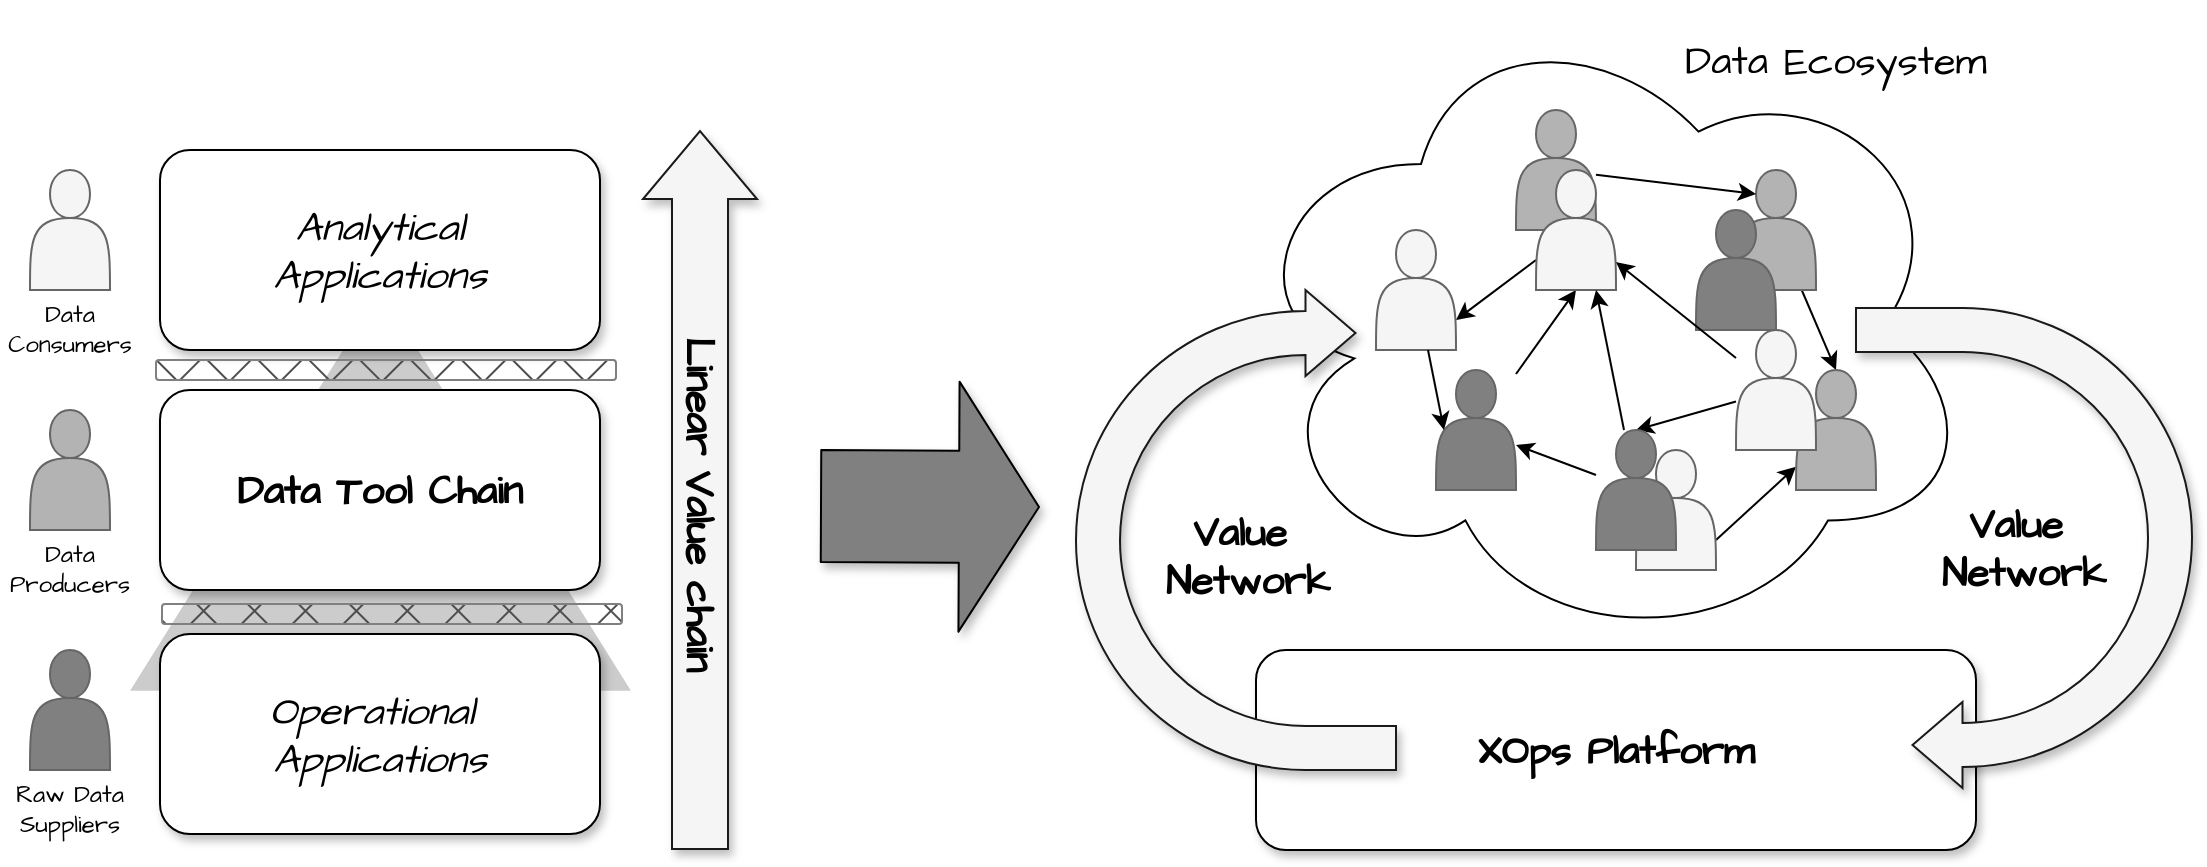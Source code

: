 <mxfile version="24.6.4" type="google" pages="7">
  <diagram id="b9yYEWysdcqQG_aisuCg" name="Fig-01-Value-network">
    <mxGraphModel grid="1" page="1" gridSize="10" guides="1" tooltips="1" connect="1" arrows="1" fold="1" pageScale="1" pageWidth="850" pageHeight="1100" math="0" shadow="0">
      <root>
        <mxCell id="0" />
        <mxCell id="1" parent="0" />
        <mxCell id="MMx2jXFtC-y-w0EgQMHq-9" value="" style="verticalLabelPosition=bottom;verticalAlign=top;html=1;shape=mxgraph.basic.acute_triangle;dx=0.5;fillColor=#CCCCCC;fontColor=#333333;strokeColor=#666666;strokeWidth=0;" vertex="1" parent="1">
          <mxGeometry x="65" width="250" height="200" as="geometry" />
        </mxCell>
        <mxCell id="SU0lOuRzzghHXLhlTzGB-1" value="&lt;font style=&quot;font-size: 20px;&quot;&gt;&lt;b&gt;Data Tool Chain&lt;/b&gt;&lt;/font&gt;" style="rounded=1;whiteSpace=wrap;html=1;hachureGap=4;fontFamily=Architects Daughter;fontSource=https%3A%2F%2Ffonts.googleapis.com%2Fcss%3Ffamily%3DArchitects%2BDaughter;shadow=1;" vertex="1" parent="1">
          <mxGeometry x="80" y="50" width="220" height="100" as="geometry" />
        </mxCell>
        <mxCell id="SU0lOuRzzghHXLhlTzGB-2" value="Raw Data Suppliers" style="text;html=1;align=center;verticalAlign=middle;whiteSpace=wrap;rounded=0;fontFamily=Architects Daughter;fontSource=https%3A%2F%2Ffonts.googleapis.com%2Fcss%3Ffamily%3DArchitects%2BDaughter;" vertex="1" parent="1">
          <mxGeometry y="240" width="70" height="40" as="geometry" />
        </mxCell>
        <mxCell id="MMx2jXFtC-y-w0EgQMHq-1" value="" style="shape=actor;whiteSpace=wrap;html=1;hachureGap=4;fontFamily=Architects Daughter;fontSource=https%3A%2F%2Ffonts.googleapis.com%2Fcss%3Ffamily%3DArchitects%2BDaughter;fillColor=#808080;fontColor=#333333;strokeColor=#666666;" vertex="1" parent="1">
          <mxGeometry x="15" y="180" width="40" height="60" as="geometry" />
        </mxCell>
        <mxCell id="MMx2jXFtC-y-w0EgQMHq-2" value="Data Producers" style="text;html=1;align=center;verticalAlign=middle;whiteSpace=wrap;rounded=0;fontFamily=Architects Daughter;fontSource=https%3A%2F%2Ffonts.googleapis.com%2Fcss%3Ffamily%3DArchitects%2BDaughter;" vertex="1" parent="1">
          <mxGeometry y="120" width="70" height="40" as="geometry" />
        </mxCell>
        <mxCell id="MMx2jXFtC-y-w0EgQMHq-3" value="" style="shape=actor;whiteSpace=wrap;html=1;hachureGap=4;fontFamily=Architects Daughter;fontSource=https%3A%2F%2Ffonts.googleapis.com%2Fcss%3Ffamily%3DArchitects%2BDaughter;fillColor=#B3B3B3;fontColor=#333333;strokeColor=#666666;fillStyle=solid;" vertex="1" parent="1">
          <mxGeometry x="15" y="60" width="40" height="60" as="geometry" />
        </mxCell>
        <mxCell id="MMx2jXFtC-y-w0EgQMHq-4" value="Data Consumers" style="text;html=1;align=center;verticalAlign=middle;whiteSpace=wrap;rounded=0;fontFamily=Architects Daughter;fontSource=https%3A%2F%2Ffonts.googleapis.com%2Fcss%3Ffamily%3DArchitects%2BDaughter;" vertex="1" parent="1">
          <mxGeometry width="70" height="40" as="geometry" />
        </mxCell>
        <mxCell id="MMx2jXFtC-y-w0EgQMHq-5" value="" style="shape=actor;whiteSpace=wrap;html=1;hachureGap=4;fontFamily=Architects Daughter;fontSource=https%3A%2F%2Ffonts.googleapis.com%2Fcss%3Ffamily%3DArchitects%2BDaughter;fillColor=#f5f5f5;fontColor=#333333;strokeColor=#666666;" vertex="1" parent="1">
          <mxGeometry x="15" y="-60" width="40" height="60" as="geometry" />
        </mxCell>
        <mxCell id="MMx2jXFtC-y-w0EgQMHq-10" value="&lt;font style=&quot;font-size: 20px;&quot;&gt;&lt;i&gt;Analytical&lt;/i&gt;&lt;/font&gt;&lt;div&gt;&lt;font style=&quot;font-size: 20px;&quot;&gt;&lt;i&gt;Applications&lt;/i&gt;&lt;/font&gt;&lt;/div&gt;" style="rounded=1;whiteSpace=wrap;html=1;hachureGap=4;fontFamily=Architects Daughter;fontSource=https%3A%2F%2Ffonts.googleapis.com%2Fcss%3Ffamily%3DArchitects%2BDaughter;shadow=1;" vertex="1" parent="1">
          <mxGeometry x="80" y="-70" width="220" height="100" as="geometry" />
        </mxCell>
        <mxCell id="MMx2jXFtC-y-w0EgQMHq-11" value="&lt;font style=&quot;font-size: 20px;&quot;&gt;&lt;i&gt;Operational&amp;nbsp;&lt;/i&gt;&lt;/font&gt;&lt;div&gt;&lt;font style=&quot;font-size: 20px;&quot;&gt;&lt;i&gt;Applications&lt;/i&gt;&lt;/font&gt;&lt;/div&gt;" style="rounded=1;whiteSpace=wrap;html=1;hachureGap=4;fontFamily=Architects Daughter;fontSource=https%3A%2F%2Ffonts.googleapis.com%2Fcss%3Ffamily%3DArchitects%2BDaughter;shadow=1;" vertex="1" parent="1">
          <mxGeometry x="80" y="172" width="220" height="100" as="geometry" />
        </mxCell>
        <mxCell id="MMx2jXFtC-y-w0EgQMHq-12" value="" style="shape=image;verticalLabelPosition=bottom;labelBackgroundColor=default;verticalAlign=top;aspect=fixed;imageAspect=0;image=https://www.iconpacks.net/icons/1/free-factory-icon-1067-thumb.png;" vertex="1" parent="1">
          <mxGeometry x="250" y="108" width="42" height="42" as="geometry" />
        </mxCell>
        <mxCell id="MMx2jXFtC-y-w0EgQMHq-15" value="" style="shape=image;verticalLabelPosition=bottom;labelBackgroundColor=default;verticalAlign=top;aspect=fixed;imageAspect=0;image=https://cdn-icons-png.flaticon.com/512/870/870056.png;" vertex="1" parent="1">
          <mxGeometry x="248" y="232" width="40" height="40" as="geometry" />
        </mxCell>
        <mxCell id="MMx2jXFtC-y-w0EgQMHq-16" value="" style="shape=image;verticalLabelPosition=bottom;labelBackgroundColor=default;verticalAlign=top;aspect=fixed;imageAspect=0;image=https://cdn-icons-png.flaticon.com/512/1570/1570889.png;" vertex="1" parent="1">
          <mxGeometry x="256" y="-4" width="30" height="30" as="geometry" />
        </mxCell>
        <mxCell id="MMx2jXFtC-y-w0EgQMHq-17" value="" style="ellipse;shape=cloud;whiteSpace=wrap;html=1;" vertex="1" parent="1">
          <mxGeometry x="618" y="-144" width="370" height="324" as="geometry" />
        </mxCell>
        <mxCell id="MMx2jXFtC-y-w0EgQMHq-29" style="rounded=0;orthogonalLoop=1;jettySize=auto;html=1;entryX=0.5;entryY=1;entryDx=0;entryDy=0;" edge="1" parent="1" source="MMx2jXFtC-y-w0EgQMHq-18" target="MMx2jXFtC-y-w0EgQMHq-22">
          <mxGeometry relative="1" as="geometry" />
        </mxCell>
        <mxCell id="MMx2jXFtC-y-w0EgQMHq-18" value="" style="shape=actor;whiteSpace=wrap;html=1;hachureGap=4;fontFamily=Architects Daughter;fontSource=https%3A%2F%2Ffonts.googleapis.com%2Fcss%3Ffamily%3DArchitects%2BDaughter;fillColor=#808080;fontColor=#333333;strokeColor=#666666;" vertex="1" parent="1">
          <mxGeometry x="718" y="40" width="40" height="60" as="geometry" />
        </mxCell>
        <mxCell id="MMx2jXFtC-y-w0EgQMHq-19" value="" style="shape=actor;whiteSpace=wrap;html=1;hachureGap=4;fontFamily=Architects Daughter;fontSource=https%3A%2F%2Ffonts.googleapis.com%2Fcss%3Ffamily%3DArchitects%2BDaughter;fillColor=#B3B3B3;fontColor=#333333;strokeColor=#666666;fillStyle=solid;" vertex="1" parent="1">
          <mxGeometry x="758" y="-90" width="40" height="60" as="geometry" />
        </mxCell>
        <mxCell id="MMx2jXFtC-y-w0EgQMHq-20" value="" style="shape=actor;whiteSpace=wrap;html=1;hachureGap=4;fontFamily=Architects Daughter;fontSource=https%3A%2F%2Ffonts.googleapis.com%2Fcss%3Ffamily%3DArchitects%2BDaughter;fillColor=#f5f5f5;fontColor=#333333;strokeColor=#666666;" vertex="1" parent="1">
          <mxGeometry x="688" y="-30" width="40" height="60" as="geometry" />
        </mxCell>
        <mxCell id="MMx2jXFtC-y-w0EgQMHq-30" style="edgeStyle=none;rounded=0;orthogonalLoop=1;jettySize=auto;html=1;" edge="1" parent="1" source="MMx2jXFtC-y-w0EgQMHq-21" target="MMx2jXFtC-y-w0EgQMHq-18">
          <mxGeometry relative="1" as="geometry" />
        </mxCell>
        <mxCell id="MMx2jXFtC-y-w0EgQMHq-31" style="edgeStyle=none;rounded=0;orthogonalLoop=1;jettySize=auto;html=1;exitX=1;exitY=0.75;exitDx=0;exitDy=0;" edge="1" parent="1" source="MMx2jXFtC-y-w0EgQMHq-37" target="MMx2jXFtC-y-w0EgQMHq-25">
          <mxGeometry relative="1" as="geometry" />
        </mxCell>
        <mxCell id="MMx2jXFtC-y-w0EgQMHq-36" style="edgeStyle=none;rounded=0;orthogonalLoop=1;jettySize=auto;html=1;entryX=1;entryY=0.75;entryDx=0;entryDy=0;" edge="1" parent="1" source="MMx2jXFtC-y-w0EgQMHq-22" target="MMx2jXFtC-y-w0EgQMHq-20">
          <mxGeometry relative="1" as="geometry" />
        </mxCell>
        <mxCell id="MMx2jXFtC-y-w0EgQMHq-22" value="" style="shape=actor;whiteSpace=wrap;html=1;hachureGap=4;fontFamily=Architects Daughter;fontSource=https%3A%2F%2Ffonts.googleapis.com%2Fcss%3Ffamily%3DArchitects%2BDaughter;fillColor=#f5f5f5;fontColor=#333333;strokeColor=#666666;" vertex="1" parent="1">
          <mxGeometry x="768" y="-60" width="40" height="60" as="geometry" />
        </mxCell>
        <mxCell id="MMx2jXFtC-y-w0EgQMHq-35" style="edgeStyle=none;rounded=0;orthogonalLoop=1;jettySize=auto;html=1;entryX=0.5;entryY=0;entryDx=0;entryDy=0;" edge="1" parent="1" source="MMx2jXFtC-y-w0EgQMHq-23" target="MMx2jXFtC-y-w0EgQMHq-25">
          <mxGeometry relative="1" as="geometry" />
        </mxCell>
        <mxCell id="MMx2jXFtC-y-w0EgQMHq-23" value="" style="shape=actor;whiteSpace=wrap;html=1;hachureGap=4;fontFamily=Architects Daughter;fontSource=https%3A%2F%2Ffonts.googleapis.com%2Fcss%3Ffamily%3DArchitects%2BDaughter;fillColor=#B3B3B3;fontColor=#333333;strokeColor=#666666;fillStyle=solid;" vertex="1" parent="1">
          <mxGeometry x="868" y="-60" width="40" height="60" as="geometry" />
        </mxCell>
        <mxCell id="MMx2jXFtC-y-w0EgQMHq-24" value="" style="shape=actor;whiteSpace=wrap;html=1;hachureGap=4;fontFamily=Architects Daughter;fontSource=https%3A%2F%2Ffonts.googleapis.com%2Fcss%3Ffamily%3DArchitects%2BDaughter;fillColor=#808080;fontColor=#333333;strokeColor=#666666;" vertex="1" parent="1">
          <mxGeometry x="848" y="-40" width="40" height="60" as="geometry" />
        </mxCell>
        <mxCell id="MMx2jXFtC-y-w0EgQMHq-25" value="" style="shape=actor;whiteSpace=wrap;html=1;hachureGap=4;fontFamily=Architects Daughter;fontSource=https%3A%2F%2Ffonts.googleapis.com%2Fcss%3Ffamily%3DArchitects%2BDaughter;fillColor=#B3B3B3;fontColor=#333333;strokeColor=#666666;fillStyle=solid;" vertex="1" parent="1">
          <mxGeometry x="898" y="40" width="40" height="60" as="geometry" />
        </mxCell>
        <mxCell id="MMx2jXFtC-y-w0EgQMHq-32" style="edgeStyle=none;rounded=0;orthogonalLoop=1;jettySize=auto;html=1;" edge="1" parent="1" source="MMx2jXFtC-y-w0EgQMHq-26" target="MMx2jXFtC-y-w0EgQMHq-22">
          <mxGeometry relative="1" as="geometry" />
        </mxCell>
        <mxCell id="MMx2jXFtC-y-w0EgQMHq-33" style="edgeStyle=none;rounded=0;orthogonalLoop=1;jettySize=auto;html=1;entryX=0.5;entryY=0;entryDx=0;entryDy=0;" edge="1" parent="1" source="MMx2jXFtC-y-w0EgQMHq-26" target="MMx2jXFtC-y-w0EgQMHq-21">
          <mxGeometry relative="1" as="geometry" />
        </mxCell>
        <mxCell id="MMx2jXFtC-y-w0EgQMHq-26" value="" style="shape=actor;whiteSpace=wrap;html=1;hachureGap=4;fontFamily=Architects Daughter;fontSource=https%3A%2F%2Ffonts.googleapis.com%2Fcss%3Ffamily%3DArchitects%2BDaughter;fillColor=#f5f5f5;fontColor=#333333;strokeColor=#666666;" vertex="1" parent="1">
          <mxGeometry x="868" y="20" width="40" height="60" as="geometry" />
        </mxCell>
        <mxCell id="MMx2jXFtC-y-w0EgQMHq-28" style="rounded=0;orthogonalLoop=1;jettySize=auto;html=1;entryX=0.1;entryY=0.5;entryDx=0;entryDy=0;entryPerimeter=0;" edge="1" parent="1" source="MMx2jXFtC-y-w0EgQMHq-20" target="MMx2jXFtC-y-w0EgQMHq-18">
          <mxGeometry relative="1" as="geometry" />
        </mxCell>
        <mxCell id="MMx2jXFtC-y-w0EgQMHq-34" style="edgeStyle=none;rounded=0;orthogonalLoop=1;jettySize=auto;html=1;entryX=0.25;entryY=0.2;entryDx=0;entryDy=0;entryPerimeter=0;" edge="1" parent="1" source="MMx2jXFtC-y-w0EgQMHq-19" target="MMx2jXFtC-y-w0EgQMHq-23">
          <mxGeometry relative="1" as="geometry" />
        </mxCell>
        <mxCell id="MMx2jXFtC-y-w0EgQMHq-37" value="" style="shape=actor;whiteSpace=wrap;html=1;hachureGap=4;fontFamily=Architects Daughter;fontSource=https%3A%2F%2Ffonts.googleapis.com%2Fcss%3Ffamily%3DArchitects%2BDaughter;fillColor=#f5f5f5;fontColor=#333333;strokeColor=#666666;" vertex="1" parent="1">
          <mxGeometry x="818" y="80" width="40" height="60" as="geometry" />
        </mxCell>
        <mxCell id="MMx2jXFtC-y-w0EgQMHq-38" style="edgeStyle=none;rounded=0;orthogonalLoop=1;jettySize=auto;html=1;entryX=0.75;entryY=1;entryDx=0;entryDy=0;" edge="1" parent="1" source="MMx2jXFtC-y-w0EgQMHq-21" target="MMx2jXFtC-y-w0EgQMHq-22">
          <mxGeometry relative="1" as="geometry" />
        </mxCell>
        <mxCell id="MMx2jXFtC-y-w0EgQMHq-21" value="" style="shape=actor;whiteSpace=wrap;html=1;hachureGap=4;fontFamily=Architects Daughter;fontSource=https%3A%2F%2Ffonts.googleapis.com%2Fcss%3Ffamily%3DArchitects%2BDaughter;fillColor=#808080;fontColor=#333333;strokeColor=#666666;" vertex="1" parent="1">
          <mxGeometry x="798" y="70" width="40" height="60" as="geometry" />
        </mxCell>
        <mxCell id="MMx2jXFtC-y-w0EgQMHq-40" value="&lt;span style=&quot;font-size: 20px;&quot;&gt;&lt;b&gt;XOps Platform&lt;/b&gt;&lt;/span&gt;" style="rounded=1;whiteSpace=wrap;html=1;hachureGap=4;fontFamily=Architects Daughter;fontSource=https%3A%2F%2Ffonts.googleapis.com%2Fcss%3Ffamily%3DArchitects%2BDaughter;shadow=1;" vertex="1" parent="1">
          <mxGeometry x="628" y="180" width="360" height="100" as="geometry" />
        </mxCell>
        <mxCell id="MMx2jXFtC-y-w0EgQMHq-42" value="" style="shape=flexArrow;endArrow=classic;html=1;rounded=1;endWidth=68;endSize=13;width=56;fillColor=#808080;flowAnimation=0;shadow=1;" edge="1" parent="1">
          <mxGeometry width="50" height="50" relative="1" as="geometry">
            <mxPoint x="410" y="108" as="sourcePoint" />
            <mxPoint x="520" y="108.5" as="targetPoint" />
          </mxGeometry>
        </mxCell>
        <mxCell id="MMx2jXFtC-y-w0EgQMHq-43" value="&lt;font style=&quot;font-size: 20px;&quot; data-font-src=&quot;https://fonts.googleapis.com/css?family=Architects+Daughter&quot; face=&quot;Architects Daughter&quot;&gt;Data&amp;nbsp;&lt;/font&gt;&lt;span style=&quot;font-size: 20px; font-family: &amp;quot;Architects Daughter&amp;quot;; background-color: initial;&quot;&gt;Ecosystem&lt;/span&gt;" style="text;html=1;align=center;verticalAlign=middle;whiteSpace=wrap;rounded=0;" vertex="1" parent="1">
          <mxGeometry x="824" y="-140" width="188" height="50" as="geometry" />
        </mxCell>
        <mxCell id="MMx2jXFtC-y-w0EgQMHq-44" value="" style="shape=image;verticalLabelPosition=bottom;labelBackgroundColor=default;verticalAlign=top;aspect=fixed;imageAspect=0;image=https://cdn-icons-png.flaticon.com/512/6291/6291325.png;" vertex="1" parent="1">
          <mxGeometry x="928" y="230" width="42" height="42" as="geometry" />
        </mxCell>
        <mxCell id="MMx2jXFtC-y-w0EgQMHq-45" value="" style="html=1;shadow=1;dashed=0;align=center;verticalAlign=middle;shape=mxgraph.arrows2.uTurnArrow;dy=11;arrowHead=43;dx2=25;fillColor=#f5f5f5;fontColor=#333333;strokeColor=#1A1A1A;" vertex="1" parent="1">
          <mxGeometry x="538" width="160" height="240" as="geometry" />
        </mxCell>
        <mxCell id="MMx2jXFtC-y-w0EgQMHq-46" value="" style="html=1;shadow=1;dashed=0;align=center;verticalAlign=middle;shape=mxgraph.arrows2.uTurnArrow;dy=11;arrowHead=43;dx2=25;rotation=-180;fillColor=#f5f5f5;fontColor=#333333;strokeColor=#1A1A1A;" vertex="1" parent="1">
          <mxGeometry x="928" y="9" width="168" height="240" as="geometry" />
        </mxCell>
        <mxCell id="MMx2jXFtC-y-w0EgQMHq-47" value="" style="shape=flexArrow;endArrow=classic;html=1;rounded=0;endWidth=28;endSize=11;width=28;fillColor=#f5f5f5;strokeColor=#1A1A1A;shadow=1;" edge="1" parent="1">
          <mxGeometry width="50" height="50" relative="1" as="geometry">
            <mxPoint x="350" y="280" as="sourcePoint" />
            <mxPoint x="350" y="-80" as="targetPoint" />
          </mxGeometry>
        </mxCell>
        <mxCell id="MMx2jXFtC-y-w0EgQMHq-49" value="&lt;b style=&quot;font-size: 20px;&quot;&gt;Linear Value chain&lt;/b&gt;" style="text;html=1;align=center;verticalAlign=middle;whiteSpace=wrap;rounded=0;fontFamily=Architects Daughter;fontSource=https%3A%2F%2Ffonts.googleapis.com%2Fcss%3Ffamily%3DArchitects%2BDaughter;rotation=90;fontSize=20;" vertex="1" parent="1">
          <mxGeometry x="250" y="98" width="200" height="20" as="geometry" />
        </mxCell>
        <mxCell id="MMx2jXFtC-y-w0EgQMHq-51" value="&lt;b style=&quot;font-size: 20px;&quot;&gt;Value&amp;nbsp;&lt;/b&gt;&lt;div&gt;&lt;b style=&quot;font-size: 20px;&quot;&gt;Network&lt;/b&gt;&lt;/div&gt;" style="text;html=1;align=center;verticalAlign=middle;whiteSpace=wrap;rounded=0;fontFamily=Architects Daughter;fontSource=https%3A%2F%2Ffonts.googleapis.com%2Fcss%3Ffamily%3DArchitects%2BDaughter;rotation=0;fontSize=20;" vertex="1" parent="1">
          <mxGeometry x="564" y="108" width="120" height="50" as="geometry" />
        </mxCell>
        <mxCell id="MMx2jXFtC-y-w0EgQMHq-52" value="&lt;b style=&quot;font-size: 20px;&quot;&gt;Value&amp;nbsp;&lt;/b&gt;&lt;div&gt;&lt;b style=&quot;font-size: 20px;&quot;&gt;Network&lt;/b&gt;&lt;/div&gt;" style="text;html=1;align=center;verticalAlign=middle;whiteSpace=wrap;rounded=0;fontFamily=Architects Daughter;fontSource=https%3A%2F%2Ffonts.googleapis.com%2Fcss%3Ffamily%3DArchitects%2BDaughter;rotation=0;fontSize=20;" vertex="1" parent="1">
          <mxGeometry x="952" y="104" width="120" height="50" as="geometry" />
        </mxCell>
        <mxCell id="MMx2jXFtC-y-w0EgQMHq-53" value="" style="rounded=1;whiteSpace=wrap;html=1;fillColor=#4D4D4D;fillStyle=cross-hatch;strokeColor=#808080;" vertex="1" parent="1">
          <mxGeometry x="78" y="35" width="230" height="10" as="geometry" />
        </mxCell>
        <mxCell id="MMx2jXFtC-y-w0EgQMHq-54" value="" style="rounded=1;whiteSpace=wrap;html=1;fillColor=#4D4D4D;fillStyle=cross-hatch;strokeColor=#808080;" vertex="1" parent="1">
          <mxGeometry x="81" y="157" width="230" height="10" as="geometry" />
        </mxCell>
      </root>
    </mxGraphModel>
  </diagram>
  <diagram id="SolJPi3yDVU05hxo8aLX" name="Fig-02-Experience-continuum">
    <mxGraphModel grid="1" page="1" gridSize="10" guides="1" tooltips="1" connect="1" arrows="1" fold="1" pageScale="1" pageWidth="850" pageHeight="1100" math="0" shadow="0">
      <root>
        <mxCell id="0" />
        <mxCell id="1" parent="0" />
        <mxCell id="m28uEv4ulQpsGWtqeXUw-12" value="" style="rounded=0;whiteSpace=wrap;html=1;" vertex="1" parent="1">
          <mxGeometry x="80" y="-80" width="480" height="430" as="geometry" />
        </mxCell>
        <mxCell id="m28uEv4ulQpsGWtqeXUw-5" value="" style="rounded=0;whiteSpace=wrap;html=1;fillColor=#f5f5f5;fontColor=#333333;strokeColor=#666666;" vertex="1" parent="1">
          <mxGeometry x="120" width="400" height="120" as="geometry" />
        </mxCell>
        <mxCell id="m28uEv4ulQpsGWtqeXUw-6" value="&lt;font style=&quot;font-size: 18px;&quot; face=&quot;Architects Daughter&quot;&gt;Consumer Experience Capabilities&lt;/font&gt;" style="rounded=1;whiteSpace=wrap;html=1;fontSize=18;shadow=1;fillColor=#808080;strokeColor=#4D4D4D;" vertex="1" parent="1">
          <mxGeometry x="130" y="52.5" width="380" height="55" as="geometry" />
        </mxCell>
        <mxCell id="m28uEv4ulQpsGWtqeXUw-7" value="" style="rounded=0;whiteSpace=wrap;html=1;fillColor=#f5f5f5;fontColor=#333333;strokeColor=#666666;" vertex="1" parent="1">
          <mxGeometry x="120" y="130" width="400" height="188.75" as="geometry" />
        </mxCell>
        <mxCell id="m28uEv4ulQpsGWtqeXUw-8" value="&lt;font style=&quot;font-size: 18px;&quot; data-font-src=&quot;https://fonts.googleapis.com/css?family=Architects+Daughter&quot; face=&quot;Architects Daughter&quot;&gt;Developer Experience Capabilities&lt;/font&gt;" style="rounded=1;whiteSpace=wrap;html=1;fontSize=18;shadow=1;fillColor=#CCCCCC;strokeColor=#4D4D4D;" vertex="1" parent="1">
          <mxGeometry x="130" y="248.75" width="380" height="55" as="geometry" />
        </mxCell>
        <mxCell id="m28uEv4ulQpsGWtqeXUw-9" value="&lt;font style=&quot;font-size: 18px;&quot; data-font-src=&quot;https://fonts.googleapis.com/css?family=Architects+Daughter&quot; face=&quot;Architects Daughter&quot;&gt;Operation Experience Capabilities&lt;/font&gt;" style="rounded=1;whiteSpace=wrap;html=1;fontSize=18;shadow=1;fillColor=#B3B3B3;strokeColor=#4D4D4D;" vertex="1" parent="1">
          <mxGeometry x="130" y="178.75" width="380" height="55" as="geometry" />
        </mxCell>
        <mxCell id="m28uEv4ulQpsGWtqeXUw-10" value="&lt;font style=&quot;font-size: 20px;&quot; data-font-src=&quot;https://fonts.googleapis.com/css?family=Architects+Daughter&quot; face=&quot;Architects Daughter&quot;&gt;&lt;b&gt;Data Developper Platform&lt;/b&gt;&lt;/font&gt;" style="text;html=1;align=center;verticalAlign=middle;whiteSpace=wrap;rounded=0;" vertex="1" parent="1">
          <mxGeometry x="130" y="140" width="380" height="30" as="geometry" />
        </mxCell>
        <mxCell id="m28uEv4ulQpsGWtqeXUw-11" value="&lt;font style=&quot;font-size: 20px;&quot; data-font-src=&quot;https://fonts.googleapis.com/css?family=Architects+Daughter&quot; face=&quot;Architects Daughter&quot;&gt;&lt;b&gt;Enterprise Data Marketplace&lt;/b&gt;&lt;/font&gt;" style="text;html=1;align=center;verticalAlign=middle;whiteSpace=wrap;rounded=0;" vertex="1" parent="1">
          <mxGeometry x="130" y="10" width="380" height="30" as="geometry" />
        </mxCell>
        <mxCell id="m28uEv4ulQpsGWtqeXUw-13" value="&lt;font size=&quot;1&quot; style=&quot;&quot; data-font-src=&quot;https://fonts.googleapis.com/css?family=Architects+Daughter&quot; face=&quot;Architects Daughter&quot;&gt;&lt;b style=&quot;font-size: 30px;&quot;&gt;XOps Platform&lt;/b&gt;&lt;/font&gt;" style="text;html=1;align=center;verticalAlign=middle;whiteSpace=wrap;rounded=0;" vertex="1" parent="1">
          <mxGeometry x="120" y="-60" width="400" height="40" as="geometry" />
        </mxCell>
        <mxCell id="m28uEv4ulQpsGWtqeXUw-14" value="" style="shape=flexArrow;endArrow=classic;html=1;rounded=0;endWidth=72;endSize=29;width=58;fillColor=#666666;gradientColor=#E6E6E6;strokeColor=none;" edge="1" parent="1">
          <mxGeometry width="50" height="50" relative="1" as="geometry">
            <mxPoint x="640" y="350" as="sourcePoint" />
            <mxPoint x="640" y="-80" as="targetPoint" />
          </mxGeometry>
        </mxCell>
        <mxCell id="m28uEv4ulQpsGWtqeXUw-16" value="&lt;font face=&quot;Architects Daughter&quot;&gt;&lt;span style=&quot;font-size: 30px;&quot;&gt;&lt;b&gt;Experience Continuum&lt;/b&gt;&lt;/span&gt;&lt;/font&gt;" style="text;html=1;align=center;verticalAlign=middle;whiteSpace=wrap;rounded=0;rotation=90;" vertex="1" parent="1">
          <mxGeometry x="442" y="150" width="400" height="40" as="geometry" />
        </mxCell>
      </root>
    </mxGraphModel>
  </diagram>
  <diagram id="aepiqruQgRPueh6RO-PG" name="Page-3">
    <mxGraphModel grid="1" page="1" gridSize="10" guides="1" tooltips="1" connect="1" arrows="1" fold="1" pageScale="1" pageWidth="850" pageHeight="1100" math="0" shadow="0">
      <root>
        <mxCell id="0" />
        <mxCell id="1" parent="0" />
        <mxCell id="49RkXsueXoJdlFNDbWjD-21" value="" style="ellipse;shape=cloud;whiteSpace=wrap;html=1;fillColor=#FFFFFF;fontColor=#333333;strokeColor=#666666;" vertex="1" parent="1">
          <mxGeometry x="80" y="70" width="507.5" height="240" as="geometry" />
        </mxCell>
        <mxCell id="JryrY4kcsTEjF8ZInJP6-1" value="" style="rounded=0;whiteSpace=wrap;html=1;" vertex="1" parent="1">
          <mxGeometry x="140" y="380" width="410" height="370" as="geometry" />
        </mxCell>
        <mxCell id="JryrY4kcsTEjF8ZInJP6-3" value="" style="rounded=1;whiteSpace=wrap;html=1;fillColor=#B3B3B3;" vertex="1" parent="1">
          <mxGeometry x="235" y="600" width="275" height="80" as="geometry" />
        </mxCell>
        <mxCell id="JryrY4kcsTEjF8ZInJP6-4" value="" style="rounded=1;whiteSpace=wrap;html=1;fillColor=#B3B3B3;" vertex="1" parent="1">
          <mxGeometry x="235" y="420" width="275" height="80" as="geometry" />
        </mxCell>
        <mxCell id="JryrY4kcsTEjF8ZInJP6-5" value="" style="rounded=1;whiteSpace=wrap;html=1;fillColor=#B3B3B3;" vertex="1" parent="1">
          <mxGeometry x="235" y="510" width="275" height="80" as="geometry" />
        </mxCell>
        <mxCell id="5F_LIs07avoAQtTtzhv8-1" value="" style="shape=xor;whiteSpace=wrap;html=1;rotation=-90;fillColor=#f5f5f5;fontColor=#333333;strokeColor=#666666;shadow=1;" vertex="1" parent="1">
          <mxGeometry x="365" y="193.86" width="85" height="207.71" as="geometry" />
        </mxCell>
        <mxCell id="5F_LIs07avoAQtTtzhv8-6" value="" style="shape=image;verticalLabelPosition=bottom;labelBackgroundColor=default;verticalAlign=top;aspect=fixed;imageAspect=0;image=https://cdn-icons-png.flaticon.com/512/2821/2821378.png;" vertex="1" parent="1">
          <mxGeometry x="357.5" y="710" width="30" height="30" as="geometry" />
        </mxCell>
        <mxCell id="5F_LIs07avoAQtTtzhv8-8" value="" style="shape=image;verticalLabelPosition=bottom;labelBackgroundColor=default;verticalAlign=top;aspect=fixed;imageAspect=0;image=https://miro.medium.com/v2/resize:fit:1000/1*yWSReYx-a8VtlxFs-GFJUg.png;clipPath=inset(45.24% 42.33% 10.95% 41.67%);" vertex="1" parent="1">
          <mxGeometry x="162.37" y="427.71" width="65" height="62.29" as="geometry" />
        </mxCell>
        <mxCell id="PvX9MsC381ocicf67tTT-1" value="&lt;font style=&quot;font-size: 16px;&quot; data-font-src=&quot;https://fonts.googleapis.com/css?family=Architects+Daughter&quot; face=&quot;Architects Daughter&quot;&gt;Consumer&amp;nbsp;&lt;/font&gt;&lt;div style=&quot;font-size: 16px;&quot;&gt;&lt;font style=&quot;font-size: 16px;&quot; data-font-src=&quot;https://fonts.googleapis.com/css?family=Architects+Daughter&quot; face=&quot;Architects Daughter&quot;&gt;Experience&lt;/font&gt;&lt;/div&gt;" style="text;html=1;align=center;verticalAlign=middle;whiteSpace=wrap;rounded=0;fontSize=16;" vertex="1" parent="1">
          <mxGeometry x="240" y="435" width="105" height="50" as="geometry" />
        </mxCell>
        <mxCell id="PvX9MsC381ocicf67tTT-2" value="" style="shape=image;verticalLabelPosition=bottom;labelBackgroundColor=default;verticalAlign=top;aspect=fixed;imageAspect=0;image=https://miro.medium.com/v2/resize:fit:1000/1*yWSReYx-a8VtlxFs-GFJUg.png;clipPath=inset(45.24% 42.33% 10.95% 41.67%);" vertex="1" parent="1">
          <mxGeometry x="163.5" y="519" width="65" height="62.29" as="geometry" />
        </mxCell>
        <mxCell id="PvX9MsC381ocicf67tTT-3" value="" style="shape=image;verticalLabelPosition=bottom;labelBackgroundColor=default;verticalAlign=top;aspect=fixed;imageAspect=0;image=https://miro.medium.com/v2/resize:fit:1000/1*yWSReYx-a8VtlxFs-GFJUg.png;clipPath=inset(45.24% 42.33% 10.95% 41.67%);" vertex="1" parent="1">
          <mxGeometry x="162.37" y="608.86" width="65" height="62.29" as="geometry" />
        </mxCell>
        <mxCell id="PvX9MsC381ocicf67tTT-4" value="&lt;font style=&quot;font-size: 16px;&quot; data-font-src=&quot;https://fonts.googleapis.com/css?family=Architects+Daughter&quot; face=&quot;Architects Daughter&quot;&gt;Operation&amp;nbsp;&lt;/font&gt;&lt;div style=&quot;font-size: 16px;&quot;&gt;&lt;font style=&quot;font-size: 16px;&quot; data-font-src=&quot;https://fonts.googleapis.com/css?family=Architects+Daughter&quot; face=&quot;Architects Daughter&quot;&gt;Experience&lt;/font&gt;&lt;/div&gt;" style="text;html=1;align=center;verticalAlign=middle;whiteSpace=wrap;rounded=0;fontSize=16;" vertex="1" parent="1">
          <mxGeometry x="240" y="525.14" width="105" height="50" as="geometry" />
        </mxCell>
        <mxCell id="NMDwqcPKAFAV_YLuf_se-1" value="&lt;font style=&quot;font-size: 16px;&quot; data-font-src=&quot;https://fonts.googleapis.com/css?family=Architects+Daughter&quot; face=&quot;Architects Daughter&quot;&gt;Developer&amp;nbsp;&lt;/font&gt;&lt;div style=&quot;font-size: 16px;&quot;&gt;&lt;font style=&quot;font-size: 16px;&quot; data-font-src=&quot;https://fonts.googleapis.com/css?family=Architects+Daughter&quot; face=&quot;Architects Daughter&quot;&gt;Experience&lt;/font&gt;&lt;/div&gt;" style="text;html=1;align=center;verticalAlign=middle;whiteSpace=wrap;rounded=0;fontSize=16;" vertex="1" parent="1">
          <mxGeometry x="240" y="615.01" width="105" height="50" as="geometry" />
        </mxCell>
        <mxCell id="NMDwqcPKAFAV_YLuf_se-3" value="" style="shape=flexArrow;endArrow=classic;html=1;rounded=0;endWidth=24;endSize=13;width=36;shadow=1;fillColor=#f5f5f5;strokeColor=#666666;" edge="1" parent="1">
          <mxGeometry width="50" height="50" relative="1" as="geometry">
            <mxPoint x="450" y="700" as="sourcePoint" />
            <mxPoint x="450" y="330" as="targetPoint" />
          </mxGeometry>
        </mxCell>
        <mxCell id="NMDwqcPKAFAV_YLuf_se-4" value="" style="shape=flexArrow;endArrow=classic;html=1;rounded=0;endWidth=24;endSize=13;width=36;fillColor=#f5f5f5;strokeColor=#666666;shadow=1;" edge="1" parent="1">
          <mxGeometry width="50" height="50" relative="1" as="geometry">
            <mxPoint x="372" y="700" as="sourcePoint" />
            <mxPoint x="372" y="330" as="targetPoint" />
          </mxGeometry>
        </mxCell>
        <mxCell id="NMDwqcPKAFAV_YLuf_se-5" value="" style="shape=image;verticalLabelPosition=bottom;labelBackgroundColor=default;verticalAlign=top;aspect=fixed;imageAspect=0;image=https://cdn-icons-png.flaticon.com/512/2821/2821378.png;" vertex="1" parent="1">
          <mxGeometry x="435" y="709" width="30" height="30" as="geometry" />
        </mxCell>
        <mxCell id="NMDwqcPKAFAV_YLuf_se-7" value="&lt;font style=&quot;font-size: 20px;&quot;&gt;Transactional Engine&lt;/font&gt;" style="text;html=1;align=center;verticalAlign=middle;whiteSpace=wrap;rounded=0;fontFamily=Architects Daughter;fontSource=https%3A%2F%2Ffonts.googleapis.com%2Fcss%3Ffamily%3DArchitects%2BDaughter;rotation=90;fontStyle=1" vertex="1" parent="1">
          <mxGeometry x="212" y="520" width="320" height="30" as="geometry" />
        </mxCell>
        <mxCell id="NMDwqcPKAFAV_YLuf_se-8" value="&lt;font style=&quot;font-size: 20px;&quot;&gt;Learning Engine&lt;/font&gt;" style="text;html=1;align=center;verticalAlign=middle;whiteSpace=wrap;rounded=0;fontFamily=Architects Daughter;fontSource=https%3A%2F%2Ffonts.googleapis.com%2Fcss%3Ffamily%3DArchitects%2BDaughter;rotation=90;fontStyle=1" vertex="1" parent="1">
          <mxGeometry x="289" y="525.14" width="320" height="30" as="geometry" />
        </mxCell>
        <mxCell id="4M1qukMgx4CK5HFtcy2k-1" value="&lt;font style=&quot;font-size: 25px;&quot;&gt;&lt;font style=&quot;font-size: 25px;&quot; data-font-src=&quot;https://fonts.googleapis.com/css?family=Architects+Daughter&quot; face=&quot;Architects Daughter&quot;&gt;&lt;b style=&quot;&quot;&gt;XOps&amp;nbsp;&lt;/b&gt;&lt;/font&gt;&lt;b style=&quot;font-family: &amp;quot;Architects Daughter&amp;quot;; background-color: initial;&quot;&gt;Platform&lt;/b&gt;&lt;/font&gt;" style="text;html=1;align=center;verticalAlign=middle;whiteSpace=wrap;rounded=0;rotation=90;" vertex="1" parent="1">
          <mxGeometry x="500" y="525.14" width="200" height="68.71" as="geometry" />
        </mxCell>
        <mxCell id="49RkXsueXoJdlFNDbWjD-1" style="rounded=0;orthogonalLoop=1;jettySize=auto;html=1;entryX=0.5;entryY=1;entryDx=0;entryDy=0;" edge="1" parent="1" source="49RkXsueXoJdlFNDbWjD-2" target="49RkXsueXoJdlFNDbWjD-8">
          <mxGeometry relative="1" as="geometry" />
        </mxCell>
        <mxCell id="49RkXsueXoJdlFNDbWjD-2" value="" style="shape=actor;whiteSpace=wrap;html=1;hachureGap=4;fontFamily=Architects Daughter;fontSource=https%3A%2F%2Ffonts.googleapis.com%2Fcss%3Ffamily%3DArchitects%2BDaughter;fillColor=#808080;fontColor=#333333;strokeColor=#666666;" vertex="1" parent="1">
          <mxGeometry x="249" y="190" width="40" height="60" as="geometry" />
        </mxCell>
        <mxCell id="49RkXsueXoJdlFNDbWjD-4" value="" style="shape=actor;whiteSpace=wrap;html=1;hachureGap=4;fontFamily=Architects Daughter;fontSource=https%3A%2F%2Ffonts.googleapis.com%2Fcss%3Ffamily%3DArchitects%2BDaughter;fillColor=#f5f5f5;fontColor=#333333;strokeColor=#666666;" vertex="1" parent="1">
          <mxGeometry x="187.37" y="160" width="40" height="60" as="geometry" />
        </mxCell>
        <mxCell id="49RkXsueXoJdlFNDbWjD-5" style="edgeStyle=none;rounded=0;orthogonalLoop=1;jettySize=auto;html=1;" edge="1" parent="1" source="49RkXsueXoJdlFNDbWjD-20" target="49RkXsueXoJdlFNDbWjD-2">
          <mxGeometry relative="1" as="geometry" />
        </mxCell>
        <mxCell id="49RkXsueXoJdlFNDbWjD-6" style="edgeStyle=none;rounded=0;orthogonalLoop=1;jettySize=auto;html=1;exitX=1;exitY=0.75;exitDx=0;exitDy=0;" edge="1" parent="1" source="49RkXsueXoJdlFNDbWjD-18" target="49RkXsueXoJdlFNDbWjD-12">
          <mxGeometry relative="1" as="geometry" />
        </mxCell>
        <mxCell id="49RkXsueXoJdlFNDbWjD-7" style="edgeStyle=none;rounded=0;orthogonalLoop=1;jettySize=auto;html=1;entryX=1;entryY=0.75;entryDx=0;entryDy=0;" edge="1" parent="1" source="49RkXsueXoJdlFNDbWjD-8" target="49RkXsueXoJdlFNDbWjD-4">
          <mxGeometry relative="1" as="geometry" />
        </mxCell>
        <mxCell id="49RkXsueXoJdlFNDbWjD-8" value="" style="shape=actor;whiteSpace=wrap;html=1;hachureGap=4;fontFamily=Architects Daughter;fontSource=https%3A%2F%2Ffonts.googleapis.com%2Fcss%3Ffamily%3DArchitects%2BDaughter;fillColor=#f5f5f5;fontColor=#333333;strokeColor=#666666;" vertex="1" parent="1">
          <mxGeometry x="305" y="107.71" width="40" height="60" as="geometry" />
        </mxCell>
        <mxCell id="49RkXsueXoJdlFNDbWjD-12" value="" style="shape=actor;whiteSpace=wrap;html=1;hachureGap=4;fontFamily=Architects Daughter;fontSource=https%3A%2F%2Ffonts.googleapis.com%2Fcss%3Ffamily%3DArchitects%2BDaughter;fillColor=#B3B3B3;fontColor=#333333;strokeColor=#666666;fillStyle=solid;" vertex="1" parent="1">
          <mxGeometry x="445" y="150" width="40" height="60" as="geometry" />
        </mxCell>
        <mxCell id="49RkXsueXoJdlFNDbWjD-13" style="edgeStyle=none;rounded=0;orthogonalLoop=1;jettySize=auto;html=1;" edge="1" parent="1" source="49RkXsueXoJdlFNDbWjD-15" target="49RkXsueXoJdlFNDbWjD-8">
          <mxGeometry relative="1" as="geometry" />
        </mxCell>
        <mxCell id="49RkXsueXoJdlFNDbWjD-14" style="edgeStyle=none;rounded=0;orthogonalLoop=1;jettySize=auto;html=1;entryX=0.5;entryY=0;entryDx=0;entryDy=0;" edge="1" parent="1" source="49RkXsueXoJdlFNDbWjD-15" target="49RkXsueXoJdlFNDbWjD-20">
          <mxGeometry relative="1" as="geometry" />
        </mxCell>
        <mxCell id="49RkXsueXoJdlFNDbWjD-15" value="" style="shape=actor;whiteSpace=wrap;html=1;hachureGap=4;fontFamily=Architects Daughter;fontSource=https%3A%2F%2Ffonts.googleapis.com%2Fcss%3Ffamily%3DArchitects%2BDaughter;fillColor=#f5f5f5;fontColor=#333333;strokeColor=#666666;" vertex="1" parent="1">
          <mxGeometry x="415" y="130" width="40" height="60" as="geometry" />
        </mxCell>
        <mxCell id="49RkXsueXoJdlFNDbWjD-16" style="rounded=0;orthogonalLoop=1;jettySize=auto;html=1;entryX=0.1;entryY=0.5;entryDx=0;entryDy=0;entryPerimeter=0;" edge="1" parent="1" source="49RkXsueXoJdlFNDbWjD-4" target="49RkXsueXoJdlFNDbWjD-2">
          <mxGeometry relative="1" as="geometry" />
        </mxCell>
        <mxCell id="49RkXsueXoJdlFNDbWjD-17" style="edgeStyle=none;rounded=0;orthogonalLoop=1;jettySize=auto;html=1;entryX=0.25;entryY=0.2;entryDx=0;entryDy=0;entryPerimeter=0;" edge="1" parent="1">
          <mxGeometry relative="1" as="geometry">
            <mxPoint x="345" y="52.4" as="sourcePoint" />
          </mxGeometry>
        </mxCell>
        <mxCell id="49RkXsueXoJdlFNDbWjD-18" value="" style="shape=actor;whiteSpace=wrap;html=1;hachureGap=4;fontFamily=Architects Daughter;fontSource=https%3A%2F%2Ffonts.googleapis.com%2Fcss%3Ffamily%3DArchitects%2BDaughter;fillColor=#f5f5f5;fontColor=#333333;strokeColor=#666666;" vertex="1" parent="1">
          <mxGeometry x="365" y="190" width="40" height="60" as="geometry" />
        </mxCell>
        <mxCell id="49RkXsueXoJdlFNDbWjD-19" style="edgeStyle=none;rounded=0;orthogonalLoop=1;jettySize=auto;html=1;entryX=0.75;entryY=1;entryDx=0;entryDy=0;" edge="1" parent="1" source="49RkXsueXoJdlFNDbWjD-20" target="49RkXsueXoJdlFNDbWjD-8">
          <mxGeometry relative="1" as="geometry" />
        </mxCell>
        <mxCell id="49RkXsueXoJdlFNDbWjD-20" value="" style="shape=actor;whiteSpace=wrap;html=1;hachureGap=4;fontFamily=Architects Daughter;fontSource=https%3A%2F%2Ffonts.googleapis.com%2Fcss%3Ffamily%3DArchitects%2BDaughter;fillColor=#808080;fontColor=#333333;strokeColor=#666666;" vertex="1" parent="1">
          <mxGeometry x="345" y="180" width="40" height="60" as="geometry" />
        </mxCell>
        <mxCell id="49RkXsueXoJdlFNDbWjD-22" value="&lt;font face=&quot;Architects Daughter&quot;&gt;&lt;span style=&quot;font-size: 25px;&quot;&gt;&lt;b&gt;Data Ecosystem&lt;/b&gt;&lt;/span&gt;&lt;/font&gt;" style="text;html=1;align=center;verticalAlign=middle;whiteSpace=wrap;rounded=0;rotation=90;" vertex="1" parent="1">
          <mxGeometry x="500" y="170" width="200" height="68.71" as="geometry" />
        </mxCell>
        <mxCell id="49RkXsueXoJdlFNDbWjD-23" value="&lt;font face=&quot;Architects Daughter&quot; data-font-src=&quot;https://fonts.googleapis.com/css?family=Architects+Daughter&quot; style=&quot;font-size: 15px;&quot;&gt;Purpose&lt;/font&gt;&lt;div&gt;&lt;font face=&quot;Architects Daughter&quot;&gt;&lt;span style=&quot;font-size: 15px;&quot;&gt;Autonomy&lt;/span&gt;&lt;/font&gt;&lt;/div&gt;&lt;div&gt;&lt;font face=&quot;Architects Daughter&quot;&gt;&lt;span style=&quot;font-size: 15px;&quot;&gt;Mastery&lt;/span&gt;&lt;/font&gt;&lt;/div&gt;" style="text;html=1;align=center;verticalAlign=middle;whiteSpace=wrap;rounded=0;" vertex="1" parent="1">
          <mxGeometry x="352.5" y="260" width="110" height="60" as="geometry" />
        </mxCell>
        <mxCell id="oINgucr99_fwTmvXiJ2L-2" value="" style="shape=flexArrow;endArrow=classic;html=1;rounded=0;endWidth=24;endSize=13;width=36;fillColor=#f5f5f5;strokeColor=#666666;shadow=1;" edge="1" parent="1">
          <mxGeometry width="50" height="50" relative="1" as="geometry">
            <mxPoint x="212" y="250" as="sourcePoint" />
            <mxPoint x="212" y="330" as="targetPoint" />
          </mxGeometry>
        </mxCell>
        <mxCell id="oINgucr99_fwTmvXiJ2L-3" value="" style="shape=xor;whiteSpace=wrap;html=1;rotation=90;fillColor=#f5f5f5;fontColor=#333333;strokeColor=#666666;shadow=1;" vertex="1" parent="1">
          <mxGeometry x="172.37" y="285" width="85" height="150" as="geometry" />
        </mxCell>
        <mxCell id="oINgucr99_fwTmvXiJ2L-4" value="&lt;font face=&quot;Architects Daughter&quot;&gt;&lt;span style=&quot;font-size: 15px;&quot;&gt;Accountability&lt;/span&gt;&lt;/font&gt;&lt;div&gt;&lt;font face=&quot;Architects Daughter&quot;&gt;&lt;span style=&quot;font-size: 15px;&quot;&gt;Cooperation&lt;/span&gt;&lt;/font&gt;&lt;/div&gt;" style="text;html=1;align=center;verticalAlign=middle;whiteSpace=wrap;rounded=0;" vertex="1" parent="1">
          <mxGeometry x="159.87" y="341.57" width="110" height="60" as="geometry" />
        </mxCell>
      </root>
    </mxGraphModel>
  </diagram>
  <diagram id="JYkzL52Pb2OLSvqrpwJE" name="Page-4">
    <mxGraphModel grid="1" page="1" gridSize="10" guides="1" tooltips="1" connect="1" arrows="1" fold="1" pageScale="1" pageWidth="850" pageHeight="1100" math="0" shadow="0">
      <root>
        <mxCell id="0" />
        <mxCell id="1" parent="0" />
        <mxCell id="9gVV05LJfiyktpuZFj3_-31" value="" style="rounded=0;whiteSpace=wrap;html=1;fillColor=#f5f5f5;fontColor=#333333;strokeColor=#666666;" vertex="1" parent="1">
          <mxGeometry x="105" y="330" width="1140" height="480" as="geometry" />
        </mxCell>
        <mxCell id="9gVV05LJfiyktpuZFj3_-47" value="" style="rounded=1;whiteSpace=wrap;html=1;fillColor=#CCCCCC;" vertex="1" parent="1">
          <mxGeometry x="150" y="479" width="1050" height="80" as="geometry" />
        </mxCell>
        <mxCell id="9gVV05LJfiyktpuZFj3_-48" value="&lt;div&gt;&lt;font face=&quot;Architects Daughter&quot;&gt;APIs&lt;/font&gt;&lt;/div&gt;" style="text;html=1;align=center;verticalAlign=middle;whiteSpace=wrap;rounded=0;fontSize=20;fontStyle=1" vertex="1" parent="1">
          <mxGeometry x="170" y="494" width="175" height="50" as="geometry" />
        </mxCell>
        <mxCell id="9gVV05LJfiyktpuZFj3_-49" value="" style="rounded=1;whiteSpace=wrap;html=1;fillColor=#f5f5f5;fontColor=#333333;strokeColor=#666666;shadow=1;fontFamily=Verdana;" vertex="1" parent="1">
          <mxGeometry x="360" y="490" width="150" height="60" as="geometry" />
        </mxCell>
        <mxCell id="9gVV05LJfiyktpuZFj3_-50" value="&lt;font style=&quot;font-size: 25px;&quot; data-font-src=&quot;https://fonts.googleapis.com/css?family=Architects+Daughter&quot;&gt;Executor&amp;nbsp;&lt;/font&gt;&lt;div style=&quot;font-size: 25px;&quot;&gt;&lt;font style=&quot;font-size: 25px;&quot; data-font-src=&quot;https://fonts.googleapis.com/css?family=Architects+Daughter&quot;&gt;API&lt;/font&gt;&lt;/div&gt;" style="text;html=1;align=center;verticalAlign=middle;whiteSpace=wrap;rounded=0;fontFamily=Verdana;fontSize=25;" vertex="1" parent="1">
          <mxGeometry x="360" y="490" width="150" height="60" as="geometry" />
        </mxCell>
        <mxCell id="9gVV05LJfiyktpuZFj3_-51" value="" style="rounded=1;whiteSpace=wrap;html=1;fillColor=#f5f5f5;fontColor=#333333;strokeColor=#666666;shadow=1;fontFamily=Verdana;" vertex="1" parent="1">
          <mxGeometry x="520" y="490" width="150" height="60" as="geometry" />
        </mxCell>
        <mxCell id="9gVV05LJfiyktpuZFj3_-52" value="&lt;font style=&quot;font-size: 25px;&quot; data-font-src=&quot;https://fonts.googleapis.com/css?family=Architects+Daughter&quot;&gt;Observer&lt;/font&gt;&lt;div style=&quot;font-size: 25px;&quot;&gt;&lt;font style=&quot;font-size: 25px;&quot; data-font-src=&quot;https://fonts.googleapis.com/css?family=Architects+Daughter&quot;&gt;API&lt;/font&gt;&lt;/div&gt;" style="text;html=1;align=center;verticalAlign=middle;whiteSpace=wrap;rounded=0;fontFamily=Verdana;fontSize=25;" vertex="1" parent="1">
          <mxGeometry x="520" y="490" width="150" height="60" as="geometry" />
        </mxCell>
        <mxCell id="9gVV05LJfiyktpuZFj3_-53" value="" style="rounded=1;whiteSpace=wrap;html=1;fillColor=#f5f5f5;fontColor=#333333;strokeColor=#666666;shadow=1;fontFamily=Verdana;" vertex="1" parent="1">
          <mxGeometry x="680" y="490" width="150" height="60" as="geometry" />
        </mxCell>
        <mxCell id="9gVV05LJfiyktpuZFj3_-54" value="&lt;font style=&quot;font-size: 25px;&quot; data-font-src=&quot;https://fonts.googleapis.com/css?family=Architects+Daughter&quot;&gt;Validator&lt;/font&gt;&lt;div style=&quot;font-size: 25px;&quot;&gt;&lt;font style=&quot;font-size: 25px;&quot; data-font-src=&quot;https://fonts.googleapis.com/css?family=Architects+Daughter&quot;&gt;API&lt;/font&gt;&lt;/div&gt;" style="text;html=1;align=center;verticalAlign=middle;whiteSpace=wrap;rounded=0;fontFamily=Verdana;fontSize=25;" vertex="1" parent="1">
          <mxGeometry x="680" y="490" width="150" height="60" as="geometry" />
        </mxCell>
        <mxCell id="9gVV05LJfiyktpuZFj3_-55" value="" style="rounded=1;whiteSpace=wrap;html=1;fillColor=#f5f5f5;fontColor=#333333;strokeColor=#666666;shadow=1;fontFamily=Verdana;" vertex="1" parent="1">
          <mxGeometry x="840" y="490" width="150" height="60" as="geometry" />
        </mxCell>
        <mxCell id="9gVV05LJfiyktpuZFj3_-56" value="&lt;font style=&quot;font-size: 25px;&quot; data-font-src=&quot;https://fonts.googleapis.com/css?family=Architects+Daughter&quot;&gt;Collector&lt;/font&gt;&lt;div style=&quot;font-size: 25px;&quot;&gt;&lt;font style=&quot;font-size: 25px;&quot; data-font-src=&quot;https://fonts.googleapis.com/css?family=Architects+Daughter&quot;&gt;API&lt;/font&gt;&lt;/div&gt;" style="text;html=1;align=center;verticalAlign=middle;whiteSpace=wrap;rounded=0;fontFamily=Verdana;fontSize=25;" vertex="1" parent="1">
          <mxGeometry x="840" y="490" width="150" height="60" as="geometry" />
        </mxCell>
        <mxCell id="9gVV05LJfiyktpuZFj3_-57" value="" style="rounded=1;whiteSpace=wrap;html=1;fillColor=#f5f5f5;fontColor=#333333;strokeColor=#666666;shadow=1;fontFamily=Verdana;" vertex="1" parent="1">
          <mxGeometry x="1000" y="490" width="150" height="60" as="geometry" />
        </mxCell>
        <mxCell id="9gVV05LJfiyktpuZFj3_-58" value="&lt;font style=&quot;font-size: 25px;&quot; data-font-src=&quot;https://fonts.googleapis.com/css?family=Architects+Daughter&quot;&gt;Configurator API&lt;/font&gt;" style="text;html=1;align=center;verticalAlign=middle;whiteSpace=wrap;rounded=0;fontFamily=Verdana;fontSize=25;" vertex="1" parent="1">
          <mxGeometry x="1000" y="490" width="150" height="60" as="geometry" />
        </mxCell>
        <mxCell id="9gVV05LJfiyktpuZFj3_-59" value="" style="rounded=1;whiteSpace=wrap;html=1;fillColor=#CCCCCC;" vertex="1" parent="1">
          <mxGeometry x="150" y="570" width="1050" height="220" as="geometry" />
        </mxCell>
        <mxCell id="9gVV05LJfiyktpuZFj3_-60" value="&lt;font face=&quot;Architects Daughter&quot;&gt;Example&lt;/font&gt;&lt;div&gt;&lt;span style=&quot;font-family: &amp;quot;Architects Daughter&amp;quot;; background-color: initial;&quot;&gt;Adapters&lt;/span&gt;&lt;/div&gt;" style="text;html=1;align=center;verticalAlign=middle;whiteSpace=wrap;rounded=0;fontSize=20;fontStyle=1" vertex="1" parent="1">
          <mxGeometry x="170" y="583.5" width="175" height="186.5" as="geometry" />
        </mxCell>
        <mxCell id="9gVV05LJfiyktpuZFj3_-66" value="Azure DevOps Adapter" style="rounded=1;whiteSpace=wrap;html=1;shadow=1;fillColor=#f5f5f5;fontColor=#1A1A1A;strokeColor=#666666;fontFamily=Verdana;fontSize=20;" vertex="1" parent="1">
          <mxGeometry x="360" y="585" width="150" height="55" as="geometry" />
        </mxCell>
        <mxCell id="9gVV05LJfiyktpuZFj3_-67" value="&lt;font style=&quot;font-size: 20px;&quot;&gt;GitHub&amp;nbsp;&lt;/font&gt;&lt;div&gt;&lt;font style=&quot;font-size: 20px;&quot;&gt;Adapter&lt;/font&gt;&lt;/div&gt;" style="rounded=1;whiteSpace=wrap;html=1;shadow=1;fillColor=#f5f5f5;fontColor=#1A1A1A;strokeColor=#666666;fontFamily=Verdana;" vertex="1" parent="1">
          <mxGeometry x="360" y="648" width="150" height="56.5" as="geometry" />
        </mxCell>
        <mxCell id="9gVV05LJfiyktpuZFj3_-89" value="&lt;font style=&quot;font-size: 25px;&quot; face=&quot;Architects Daughter&quot;&gt;Utility Plane&lt;/font&gt;" style="text;html=1;align=center;verticalAlign=middle;whiteSpace=wrap;rounded=0;fontSize=20;fontStyle=1" vertex="1" parent="1">
          <mxGeometry x="155" y="340" width="1040" height="50" as="geometry" />
        </mxCell>
        <mxCell id="H3adIwBV33hZTq_pEBGh-1" value="" style="rounded=1;whiteSpace=wrap;html=1;fillColor=#B3B3B3;" vertex="1" parent="1">
          <mxGeometry x="150" y="390" width="1050" height="80" as="geometry" />
        </mxCell>
        <mxCell id="H3adIwBV33hZTq_pEBGh-2" value="&lt;div&gt;&lt;font face=&quot;Architects Daughter&quot;&gt;Supporting Capabilities&lt;/font&gt;&lt;/div&gt;" style="text;html=1;align=center;verticalAlign=middle;whiteSpace=wrap;rounded=0;fontSize=20;fontStyle=1" vertex="1" parent="1">
          <mxGeometry x="170" y="405" width="175" height="50" as="geometry" />
        </mxCell>
        <mxCell id="H3adIwBV33hZTq_pEBGh-3" value="" style="rounded=1;whiteSpace=wrap;html=1;fillColor=#f5f5f5;fontColor=#333333;strokeColor=#666666;shadow=1;fontFamily=Verdana;" vertex="1" parent="1">
          <mxGeometry x="360" y="401" width="150" height="60" as="geometry" />
        </mxCell>
        <mxCell id="H3adIwBV33hZTq_pEBGh-4" value="&lt;font data-font-src=&quot;https://fonts.googleapis.com/css?family=Architects+Daughter&quot; style=&quot;font-size: 20px;&quot;&gt;Commands Execution&lt;/font&gt;" style="text;html=1;align=center;verticalAlign=middle;whiteSpace=wrap;rounded=0;fontFamily=Verdana;fontSize=20;" vertex="1" parent="1">
          <mxGeometry x="360" y="401" width="150" height="60" as="geometry" />
        </mxCell>
        <mxCell id="H3adIwBV33hZTq_pEBGh-5" value="" style="rounded=1;whiteSpace=wrap;html=1;fillColor=#f5f5f5;fontColor=#333333;strokeColor=#666666;shadow=1;fontFamily=Verdana;" vertex="1" parent="1">
          <mxGeometry x="520" y="401" width="150" height="60" as="geometry" />
        </mxCell>
        <mxCell id="H3adIwBV33hZTq_pEBGh-6" value="&lt;font data-font-src=&quot;https://fonts.googleapis.com/css?family=Architects+Daughter&quot; style=&quot;font-size: 20px;&quot;&gt;Events&amp;nbsp;&lt;/font&gt;&lt;div style=&quot;font-size: 20px;&quot;&gt;&lt;font data-font-src=&quot;https://fonts.googleapis.com/css?family=Architects+Daughter&quot; style=&quot;font-size: 20px;&quot;&gt;Notification&lt;/font&gt;&lt;/div&gt;" style="text;html=1;align=center;verticalAlign=middle;whiteSpace=wrap;rounded=0;fontFamily=Verdana;fontSize=20;" vertex="1" parent="1">
          <mxGeometry x="520" y="401" width="150" height="60" as="geometry" />
        </mxCell>
        <mxCell id="H3adIwBV33hZTq_pEBGh-7" value="" style="rounded=1;whiteSpace=wrap;html=1;fillColor=#f5f5f5;fontColor=#333333;strokeColor=#666666;shadow=1;fontFamily=Verdana;" vertex="1" parent="1">
          <mxGeometry x="680" y="401" width="150" height="60" as="geometry" />
        </mxCell>
        <mxCell id="H3adIwBV33hZTq_pEBGh-8" value="&lt;font data-font-src=&quot;https://fonts.googleapis.com/css?family=Architects+Daughter&quot; style=&quot;font-size: 20px;&quot;&gt;Policies&lt;/font&gt;&lt;div style=&quot;font-size: 20px;&quot;&gt;&lt;font data-font-src=&quot;https://fonts.googleapis.com/css?family=Architects+Daughter&quot; style=&quot;font-size: 20px;&quot;&gt;Validation&lt;/font&gt;&lt;/div&gt;" style="text;html=1;align=center;verticalAlign=middle;whiteSpace=wrap;rounded=0;fontFamily=Verdana;fontSize=20;" vertex="1" parent="1">
          <mxGeometry x="680" y="401" width="150" height="60" as="geometry" />
        </mxCell>
        <mxCell id="H3adIwBV33hZTq_pEBGh-9" value="" style="rounded=1;whiteSpace=wrap;html=1;fillColor=#f5f5f5;fontColor=#333333;strokeColor=#666666;shadow=1;fontFamily=Verdana;" vertex="1" parent="1">
          <mxGeometry x="840" y="401" width="150" height="60" as="geometry" />
        </mxCell>
        <mxCell id="H3adIwBV33hZTq_pEBGh-10" value="&lt;font data-font-src=&quot;https://fonts.googleapis.com/css?family=Architects+Daughter&quot; style=&quot;font-size: 20px;&quot;&gt;Signals&amp;nbsp;&lt;/font&gt;&lt;div style=&quot;font-size: 20px;&quot;&gt;&lt;font data-font-src=&quot;https://fonts.googleapis.com/css?family=Architects+Daughter&quot; style=&quot;font-size: 20px;&quot;&gt;Aggregation&lt;/font&gt;&lt;/div&gt;" style="text;html=1;align=center;verticalAlign=middle;whiteSpace=wrap;rounded=0;fontFamily=Verdana;fontSize=20;" vertex="1" parent="1">
          <mxGeometry x="840" y="401" width="150" height="60" as="geometry" />
        </mxCell>
        <mxCell id="H3adIwBV33hZTq_pEBGh-11" value="" style="rounded=1;whiteSpace=wrap;html=1;fillColor=#f5f5f5;fontColor=#333333;strokeColor=#666666;shadow=1;fontFamily=Verdana;" vertex="1" parent="1">
          <mxGeometry x="1000" y="401" width="150" height="60" as="geometry" />
        </mxCell>
        <mxCell id="H3adIwBV33hZTq_pEBGh-12" value="&lt;font style=&quot;font-size: 20px;&quot;&gt;&lt;span style=&quot;font-size: 20px;&quot;&gt;Configurations Management&lt;/span&gt;&lt;/font&gt;" style="text;html=1;align=center;verticalAlign=middle;whiteSpace=wrap;rounded=0;fontFamily=Verdana;fontSize=20;" vertex="1" parent="1">
          <mxGeometry x="1000" y="401" width="150" height="60" as="geometry" />
        </mxCell>
        <mxCell id="X-Mum2gu20kIsafmYRx--1" value="&lt;font style=&quot;font-size: 20px;&quot;&gt;Others...&lt;/font&gt;" style="rounded=1;whiteSpace=wrap;html=1;shadow=1;fillColor=#f5f5f5;fontColor=#1A1A1A;strokeColor=#666666;fontFamily=Verdana;" vertex="1" parent="1">
          <mxGeometry x="360" y="710" width="150" height="60" as="geometry" />
        </mxCell>
        <mxCell id="X-Mum2gu20kIsafmYRx--2" value="&lt;font style=&quot;font-size: 20px;&quot;&gt;Others...&lt;/font&gt;" style="rounded=1;whiteSpace=wrap;html=1;shadow=1;fillColor=#f5f5f5;fontColor=#1A1A1A;strokeColor=#666666;fontFamily=Verdana;" vertex="1" parent="1">
          <mxGeometry x="520" y="710" width="150" height="60" as="geometry" />
        </mxCell>
        <mxCell id="X-Mum2gu20kIsafmYRx--3" value="&lt;font style=&quot;font-size: 20px;&quot;&gt;Others...&lt;/font&gt;" style="rounded=1;whiteSpace=wrap;html=1;shadow=1;fillColor=#f5f5f5;fontColor=#1A1A1A;strokeColor=#666666;fontFamily=Verdana;" vertex="1" parent="1">
          <mxGeometry x="680" y="710" width="150" height="60" as="geometry" />
        </mxCell>
        <mxCell id="X-Mum2gu20kIsafmYRx--4" value="&lt;font style=&quot;font-size: 20px;&quot;&gt;Others...&lt;/font&gt;" style="rounded=1;whiteSpace=wrap;html=1;shadow=1;fillColor=#f5f5f5;fontColor=#1A1A1A;strokeColor=#666666;fontFamily=Verdana;" vertex="1" parent="1">
          <mxGeometry x="840" y="710" width="150" height="60" as="geometry" />
        </mxCell>
        <mxCell id="X-Mum2gu20kIsafmYRx--5" value="&lt;font style=&quot;font-size: 20px;&quot;&gt;Others...&lt;/font&gt;" style="rounded=1;whiteSpace=wrap;html=1;shadow=1;fillColor=#f5f5f5;fontColor=#1A1A1A;strokeColor=#666666;fontFamily=Verdana;" vertex="1" parent="1">
          <mxGeometry x="1000" y="710" width="150" height="60" as="geometry" />
        </mxCell>
        <mxCell id="X-Mum2gu20kIsafmYRx--6" value="&lt;font style=&quot;font-size: 20px;&quot;&gt;Blindata&lt;/font&gt;&lt;div&gt;&lt;font style=&quot;font-size: 20px;&quot;&gt;Adapter&lt;/font&gt;&lt;/div&gt;" style="rounded=1;whiteSpace=wrap;html=1;shadow=1;fillColor=#f5f5f5;fontColor=#1A1A1A;strokeColor=#666666;fontFamily=Verdana;" vertex="1" parent="1">
          <mxGeometry x="520" y="648" width="150" height="56.5" as="geometry" />
        </mxCell>
        <mxCell id="X-Mum2gu20kIsafmYRx--7" value="&lt;font style=&quot;font-size: 20px;&quot;&gt;CUE&lt;/font&gt;&lt;div&gt;&lt;font style=&quot;font-size: 20px;&quot;&gt;Adapter&lt;/font&gt;&lt;/div&gt;" style="rounded=1;whiteSpace=wrap;html=1;shadow=1;fillColor=#f5f5f5;fontColor=#1A1A1A;strokeColor=#666666;fontFamily=Verdana;" vertex="1" parent="1">
          <mxGeometry x="680" y="648" width="150" height="56.5" as="geometry" />
        </mxCell>
        <mxCell id="X-Mum2gu20kIsafmYRx--8" value="&lt;font style=&quot;font-size: 20px;&quot;&gt;Prometheus Adapter&lt;/font&gt;" style="rounded=1;whiteSpace=wrap;html=1;shadow=1;fillColor=#f5f5f5;fontColor=#1A1A1A;strokeColor=#666666;fontFamily=Verdana;" vertex="1" parent="1">
          <mxGeometry x="840" y="648" width="150" height="56.5" as="geometry" />
        </mxCell>
        <mxCell id="X-Mum2gu20kIsafmYRx--9" value="&lt;font style=&quot;font-size: 20px;&quot;&gt;Hashicorp Vault Adapter&lt;/font&gt;" style="rounded=1;whiteSpace=wrap;html=1;shadow=1;fillColor=#f5f5f5;fontColor=#1A1A1A;strokeColor=#666666;fontFamily=Verdana;" vertex="1" parent="1">
          <mxGeometry x="1000" y="648" width="150" height="56.5" as="geometry" />
        </mxCell>
        <mxCell id="X-Mum2gu20kIsafmYRx--10" value="Purview&amp;nbsp;&lt;div&gt;Adapter&lt;/div&gt;" style="rounded=1;whiteSpace=wrap;html=1;shadow=1;fillColor=#f5f5f5;fontColor=#1A1A1A;strokeColor=#666666;fontFamily=Verdana;fontSize=20;" vertex="1" parent="1">
          <mxGeometry x="520" y="583.5" width="150" height="55" as="geometry" />
        </mxCell>
        <mxCell id="X-Mum2gu20kIsafmYRx--11" value="OPA&lt;div&gt;Adapter&lt;/div&gt;" style="rounded=1;whiteSpace=wrap;html=1;shadow=1;fillColor=#f5f5f5;fontColor=#1A1A1A;strokeColor=#666666;fontFamily=Verdana;fontSize=20;" vertex="1" parent="1">
          <mxGeometry x="680" y="585" width="150" height="55" as="geometry" />
        </mxCell>
        <mxCell id="X-Mum2gu20kIsafmYRx--12" value="Azure Monitor Adapter" style="rounded=1;whiteSpace=wrap;html=1;shadow=1;fillColor=#f5f5f5;fontColor=#1A1A1A;strokeColor=#666666;fontFamily=Verdana;fontSize=20;" vertex="1" parent="1">
          <mxGeometry x="840" y="583.5" width="150" height="55" as="geometry" />
        </mxCell>
        <mxCell id="X-Mum2gu20kIsafmYRx--13" value="Azure&amp;nbsp;&lt;span style=&quot;background-color: initial;&quot;&gt;Key Vault Adapter&lt;/span&gt;" style="rounded=1;whiteSpace=wrap;html=1;shadow=1;fillColor=#f5f5f5;fontColor=#1A1A1A;strokeColor=#666666;fontFamily=Verdana;fontSize=20;" vertex="1" parent="1">
          <mxGeometry x="1000" y="583.5" width="150" height="55" as="geometry" />
        </mxCell>
      </root>
    </mxGraphModel>
  </diagram>
  <diagram name="Copy of Page-4" id="rv4cpJMJq3wzY9XHc0BM">
    <mxGraphModel grid="1" page="1" gridSize="10" guides="1" tooltips="1" connect="1" arrows="1" fold="1" pageScale="1" pageWidth="850" pageHeight="1100" math="0" shadow="0">
      <root>
        <mxCell id="1rWCVONJW0Z1KDUKTOpD-0" />
        <mxCell id="1rWCVONJW0Z1KDUKTOpD-1" parent="1rWCVONJW0Z1KDUKTOpD-0" />
        <mxCell id="1rWCVONJW0Z1KDUKTOpD-2" value="" style="rounded=0;whiteSpace=wrap;html=1;fillColor=#f5f5f5;fontColor=#333333;strokeColor=#666666;" vertex="1" parent="1rWCVONJW0Z1KDUKTOpD-1">
          <mxGeometry x="105" y="20" width="1140" height="350" as="geometry" />
        </mxCell>
        <mxCell id="1rWCVONJW0Z1KDUKTOpD-3" value="" style="rounded=1;whiteSpace=wrap;html=1;fillColor=#B3B3B3;" vertex="1" parent="1rWCVONJW0Z1KDUKTOpD-1">
          <mxGeometry x="150" y="270" width="1050" height="80" as="geometry" />
        </mxCell>
        <mxCell id="1rWCVONJW0Z1KDUKTOpD-4" value="" style="rounded=1;whiteSpace=wrap;html=1;fillColor=#B3B3B3;" vertex="1" parent="1rWCVONJW0Z1KDUKTOpD-1">
          <mxGeometry x="150" y="90" width="1050" height="80" as="geometry" />
        </mxCell>
        <mxCell id="1rWCVONJW0Z1KDUKTOpD-5" value="" style="rounded=1;whiteSpace=wrap;html=1;fillColor=#B3B3B3;" vertex="1" parent="1rWCVONJW0Z1KDUKTOpD-1">
          <mxGeometry x="150" y="180" width="1050" height="80" as="geometry" />
        </mxCell>
        <mxCell id="1rWCVONJW0Z1KDUKTOpD-6" value="&lt;font style=&quot;font-size: 18px;&quot; data-font-src=&quot;https://fonts.googleapis.com/css?family=Architects+Daughter&quot; face=&quot;Architects Daughter&quot;&gt;Consumer&amp;nbsp;&lt;/font&gt;&lt;font data-font-src=&quot;https://fonts.googleapis.com/css?family=Architects+Daughter&quot; face=&quot;Architects Daughter&quot; style=&quot;background-color: initial; font-size: 18px;&quot;&gt;Experience&amp;nbsp;&lt;/font&gt;&lt;div style=&quot;font-size: 18px;&quot;&gt;&lt;span style=&quot;background-color: initial; font-family: &amp;quot;Architects Daughter&amp;quot;; font-size: 18px;&quot;&gt;Capabilities&lt;/span&gt;&lt;/div&gt;" style="text;html=1;align=center;verticalAlign=middle;whiteSpace=wrap;rounded=0;fontSize=18;fontStyle=1" vertex="1" parent="1rWCVONJW0Z1KDUKTOpD-1">
          <mxGeometry x="160" y="105" width="195" height="50" as="geometry" />
        </mxCell>
        <mxCell id="1rWCVONJW0Z1KDUKTOpD-7" value="&lt;font style=&quot;font-size: 18px;&quot; data-font-src=&quot;https://fonts.googleapis.com/css?family=Architects+Daughter&quot; face=&quot;Architects Daughter&quot;&gt;Operation&amp;nbsp;&lt;/font&gt;&lt;span style=&quot;font-size: 18px; font-family: &amp;quot;Architects Daughter&amp;quot;; background-color: initial;&quot;&gt;Experience&lt;/span&gt;&lt;div style=&quot;font-size: 18px;&quot;&gt;&lt;font style=&quot;font-size: 18px;&quot; data-font-src=&quot;https://fonts.googleapis.com/css?family=Architects+Daughter&quot; face=&quot;Architects Daughter&quot;&gt;Capabilities&lt;/font&gt;&lt;/div&gt;" style="text;html=1;align=center;verticalAlign=middle;whiteSpace=wrap;rounded=0;fontSize=18;fontStyle=1" vertex="1" parent="1rWCVONJW0Z1KDUKTOpD-1">
          <mxGeometry x="170" y="195" width="175" height="50" as="geometry" />
        </mxCell>
        <mxCell id="1rWCVONJW0Z1KDUKTOpD-8" value="&lt;font style=&quot;font-size: 18px;&quot; data-font-src=&quot;https://fonts.googleapis.com/css?family=Architects+Daughter&quot; face=&quot;Architects Daughter&quot;&gt;Developer&amp;nbsp;&lt;/font&gt;&lt;span style=&quot;font-size: 18px; font-family: &amp;quot;Architects Daughter&amp;quot;; background-color: initial;&quot;&gt;Experience Capabilities&lt;/span&gt;" style="text;html=1;align=center;verticalAlign=middle;whiteSpace=wrap;rounded=0;fontSize=18;fontStyle=1" vertex="1" parent="1rWCVONJW0Z1KDUKTOpD-1">
          <mxGeometry x="170" y="283" width="175" height="50" as="geometry" />
        </mxCell>
        <mxCell id="1rWCVONJW0Z1KDUKTOpD-9" value="" style="rounded=1;whiteSpace=wrap;html=1;fillColor=#f5f5f5;fontColor=#333333;strokeColor=#666666;shadow=1;" vertex="1" parent="1rWCVONJW0Z1KDUKTOpD-1">
          <mxGeometry x="360" y="100" width="150" height="60" as="geometry" />
        </mxCell>
        <mxCell id="1rWCVONJW0Z1KDUKTOpD-10" value="&lt;font style=&quot;font-size: 24px;&quot; data-font-src=&quot;https://fonts.googleapis.com/css?family=Architects+Daughter&quot;&gt;DP portfolio management&lt;/font&gt;" style="text;html=1;align=center;verticalAlign=middle;whiteSpace=wrap;rounded=0;fontFamily=Verdana;fontSize=24;" vertex="1" parent="1rWCVONJW0Z1KDUKTOpD-1">
          <mxGeometry x="360" y="100.01" width="150" height="60" as="geometry" />
        </mxCell>
        <mxCell id="1rWCVONJW0Z1KDUKTOpD-11" value="" style="rounded=1;whiteSpace=wrap;html=1;fillColor=#f5f5f5;fontColor=#333333;strokeColor=#666666;shadow=1;" vertex="1" parent="1rWCVONJW0Z1KDUKTOpD-1">
          <mxGeometry x="1000" y="100" width="150" height="60" as="geometry" />
        </mxCell>
        <mxCell id="1rWCVONJW0Z1KDUKTOpD-12" value="" style="rounded=1;whiteSpace=wrap;html=1;fillColor=#f5f5f5;fontColor=#333333;strokeColor=#666666;shadow=1;" vertex="1" parent="1rWCVONJW0Z1KDUKTOpD-1">
          <mxGeometry x="840" y="100.01" width="150" height="60" as="geometry" />
        </mxCell>
        <mxCell id="1rWCVONJW0Z1KDUKTOpD-13" value="" style="rounded=1;whiteSpace=wrap;html=1;fillColor=#f5f5f5;fontColor=#333333;strokeColor=#666666;shadow=1;" vertex="1" parent="1rWCVONJW0Z1KDUKTOpD-1">
          <mxGeometry x="680" y="100.01" width="150" height="60" as="geometry" />
        </mxCell>
        <mxCell id="1rWCVONJW0Z1KDUKTOpD-14" value="" style="rounded=1;whiteSpace=wrap;html=1;fillColor=#f5f5f5;fontColor=#333333;strokeColor=#666666;shadow=1;" vertex="1" parent="1rWCVONJW0Z1KDUKTOpD-1">
          <mxGeometry x="520" y="100.01" width="150" height="60" as="geometry" />
        </mxCell>
        <mxCell id="1rWCVONJW0Z1KDUKTOpD-15" value="&lt;font style=&quot;font-size: 24px;&quot; data-font-src=&quot;https://fonts.googleapis.com/css?family=Architects+Daughter&quot;&gt;DP Searching&lt;/font&gt;" style="text;html=1;align=center;verticalAlign=middle;whiteSpace=wrap;rounded=0;fontFamily=Verdana;fontSize=24;" vertex="1" parent="1rWCVONJW0Z1KDUKTOpD-1">
          <mxGeometry x="520" y="100.01" width="150" height="60" as="geometry" />
        </mxCell>
        <mxCell id="1rWCVONJW0Z1KDUKTOpD-16" value="&lt;font style=&quot;font-size: 24px;&quot; data-font-src=&quot;https://fonts.googleapis.com/css?family=Architects+Daughter&quot;&gt;DP Access Management&lt;/font&gt;" style="text;html=1;align=center;verticalAlign=middle;whiteSpace=wrap;rounded=0;fontFamily=Verdana;fontSize=24;" vertex="1" parent="1rWCVONJW0Z1KDUKTOpD-1">
          <mxGeometry x="680" y="100.01" width="150" height="60" as="geometry" />
        </mxCell>
        <mxCell id="1rWCVONJW0Z1KDUKTOpD-17" value="&lt;font style=&quot;font-size: 24px;&quot; data-font-src=&quot;https://fonts.googleapis.com/css?family=Architects+Daughter&quot;&gt;DP Composition&lt;/font&gt;" style="text;html=1;align=center;verticalAlign=middle;whiteSpace=wrap;rounded=0;fontFamily=Verdana;fontSize=24;" vertex="1" parent="1rWCVONJW0Z1KDUKTOpD-1">
          <mxGeometry x="840" y="100.01" width="150" height="60" as="geometry" />
        </mxCell>
        <mxCell id="1rWCVONJW0Z1KDUKTOpD-18" value="&lt;font style=&quot;font-size: 24px;&quot; data-font-src=&quot;https://fonts.googleapis.com/css?family=Architects+Daughter&quot;&gt;Collaboration Management&lt;/font&gt;" style="text;html=1;align=center;verticalAlign=middle;whiteSpace=wrap;rounded=0;fontFamily=Verdana;fontSize=24;" vertex="1" parent="1rWCVONJW0Z1KDUKTOpD-1">
          <mxGeometry x="1000" y="100.0" width="150" height="60" as="geometry" />
        </mxCell>
        <mxCell id="1rWCVONJW0Z1KDUKTOpD-19" value="" style="rounded=1;whiteSpace=wrap;html=1;fillColor=#f5f5f5;fontColor=#333333;strokeColor=#666666;shadow=1;" vertex="1" parent="1rWCVONJW0Z1KDUKTOpD-1">
          <mxGeometry x="680" y="280" width="150" height="60" as="geometry" />
        </mxCell>
        <mxCell id="1rWCVONJW0Z1KDUKTOpD-20" value="" style="rounded=1;whiteSpace=wrap;html=1;fillColor=#f5f5f5;fontColor=#333333;strokeColor=#666666;shadow=1;" vertex="1" parent="1rWCVONJW0Z1KDUKTOpD-1">
          <mxGeometry x="520" y="280" width="150" height="60" as="geometry" />
        </mxCell>
        <mxCell id="1rWCVONJW0Z1KDUKTOpD-21" value="" style="rounded=1;whiteSpace=wrap;html=1;fillColor=#f5f5f5;fontColor=#333333;strokeColor=#666666;shadow=1;" vertex="1" parent="1rWCVONJW0Z1KDUKTOpD-1">
          <mxGeometry x="360" y="280" width="150" height="60" as="geometry" />
        </mxCell>
        <mxCell id="1rWCVONJW0Z1KDUKTOpD-22" value="" style="rounded=1;whiteSpace=wrap;html=1;fillColor=#f5f5f5;fontColor=#333333;strokeColor=#666666;shadow=1;" vertex="1" parent="1rWCVONJW0Z1KDUKTOpD-1">
          <mxGeometry x="1000" y="190" width="150" height="60" as="geometry" />
        </mxCell>
        <mxCell id="1rWCVONJW0Z1KDUKTOpD-23" value="" style="rounded=1;whiteSpace=wrap;html=1;fillColor=#f5f5f5;fontColor=#333333;strokeColor=#666666;shadow=1;" vertex="1" parent="1rWCVONJW0Z1KDUKTOpD-1">
          <mxGeometry x="840" y="190" width="150" height="60" as="geometry" />
        </mxCell>
        <mxCell id="1rWCVONJW0Z1KDUKTOpD-24" value="" style="rounded=1;whiteSpace=wrap;html=1;fillColor=#f5f5f5;fontColor=#333333;strokeColor=#666666;shadow=1;" vertex="1" parent="1rWCVONJW0Z1KDUKTOpD-1">
          <mxGeometry x="680" y="190" width="150" height="60" as="geometry" />
        </mxCell>
        <mxCell id="1rWCVONJW0Z1KDUKTOpD-25" value="" style="rounded=1;whiteSpace=wrap;html=1;fillColor=#f5f5f5;fontColor=#333333;strokeColor=#666666;shadow=1;" vertex="1" parent="1rWCVONJW0Z1KDUKTOpD-1">
          <mxGeometry x="520" y="190" width="150" height="60" as="geometry" />
        </mxCell>
        <mxCell id="1rWCVONJW0Z1KDUKTOpD-26" value="" style="rounded=1;whiteSpace=wrap;html=1;fillColor=#f5f5f5;fontColor=#333333;strokeColor=#666666;shadow=1;" vertex="1" parent="1rWCVONJW0Z1KDUKTOpD-1">
          <mxGeometry x="360" y="190" width="150" height="60" as="geometry" />
        </mxCell>
        <mxCell id="1rWCVONJW0Z1KDUKTOpD-27" value="&lt;font style=&quot;font-size: 24px;&quot; data-font-src=&quot;https://fonts.googleapis.com/css?family=Architects+Daughter&quot;&gt;DP Monitoring&lt;/font&gt;" style="text;html=1;align=center;verticalAlign=middle;whiteSpace=wrap;rounded=0;fontFamily=Verdana;fontSize=24;" vertex="1" parent="1rWCVONJW0Z1KDUKTOpD-1">
          <mxGeometry x="840" y="189" width="150" height="60" as="geometry" />
        </mxCell>
        <mxCell id="1rWCVONJW0Z1KDUKTOpD-28" value="&lt;font style=&quot;font-size: 24px;&quot; data-font-src=&quot;https://fonts.googleapis.com/css?family=Architects+Daughter&quot;&gt;DP Metadata Management&lt;/font&gt;" style="text;html=1;align=center;verticalAlign=middle;whiteSpace=wrap;rounded=0;fontFamily=Verdana;fontSize=24;" vertex="1" parent="1rWCVONJW0Z1KDUKTOpD-1">
          <mxGeometry x="520" y="189" width="150" height="60" as="geometry" />
        </mxCell>
        <mxCell id="1rWCVONJW0Z1KDUKTOpD-29" value="&lt;font style=&quot;font-size: 24px;&quot; data-font-src=&quot;https://fonts.googleapis.com/css?family=Architects+Daughter&quot;&gt;DP Lifecycle Management&lt;/font&gt;" style="text;html=1;align=center;verticalAlign=middle;whiteSpace=wrap;rounded=0;fontFamily=Verdana;fontSize=24;" vertex="1" parent="1rWCVONJW0Z1KDUKTOpD-1">
          <mxGeometry x="680" y="189" width="150" height="60" as="geometry" />
        </mxCell>
        <mxCell id="1rWCVONJW0Z1KDUKTOpD-30" value="&lt;font style=&quot;font-size: 24px;&quot; data-font-src=&quot;https://fonts.googleapis.com/css?family=Architects+Daughter&quot;&gt;Policies Enforcement&lt;/font&gt;" style="text;html=1;align=center;verticalAlign=middle;whiteSpace=wrap;rounded=0;fontFamily=Verdana;fontSize=24;" vertex="1" parent="1rWCVONJW0Z1KDUKTOpD-1">
          <mxGeometry x="360" y="189.0" width="150" height="60" as="geometry" />
        </mxCell>
        <mxCell id="1rWCVONJW0Z1KDUKTOpD-31" value="&lt;font style=&quot;font-size: 24px;&quot;&gt;&lt;span style=&quot;font-size: 24px;&quot;&gt;Notification Management&lt;/span&gt;&lt;/font&gt;" style="text;html=1;align=center;verticalAlign=middle;whiteSpace=wrap;rounded=0;fontFamily=Verdana;fontSize=24;" vertex="1" parent="1rWCVONJW0Z1KDUKTOpD-1">
          <mxGeometry x="1000" y="189" width="150" height="60" as="geometry" />
        </mxCell>
        <mxCell id="1rWCVONJW0Z1KDUKTOpD-32" value="&lt;font style=&quot;font-size: 24px;&quot; data-font-src=&quot;https://fonts.googleapis.com/css?family=Architects+Daughter&quot;&gt;DP&amp;nbsp;&lt;/font&gt;&lt;div style=&quot;font-size: 24px;&quot;&gt;&lt;font style=&quot;font-size: 24px;&quot; data-font-src=&quot;https://fonts.googleapis.com/css?family=Architects+Daughter&quot;&gt;Development&lt;/font&gt;&lt;/div&gt;" style="text;html=1;align=center;verticalAlign=middle;whiteSpace=wrap;rounded=0;textShadow=0;fontFamily=Verdana;fontSize=24;" vertex="1" parent="1rWCVONJW0Z1KDUKTOpD-1">
          <mxGeometry x="680" y="278" width="150" height="60" as="geometry" />
        </mxCell>
        <mxCell id="1rWCVONJW0Z1KDUKTOpD-33" value="&lt;font style=&quot;font-size: 24px;&quot; data-font-src=&quot;https://fonts.googleapis.com/css?family=Architects+Daughter&quot;&gt;Ontology&amp;nbsp;&lt;/font&gt;&lt;div style=&quot;font-size: 24px;&quot;&gt;&lt;font style=&quot;font-size: 24px;&quot; data-font-src=&quot;https://fonts.googleapis.com/css?family=Architects+Daughter&quot;&gt;Development&lt;/font&gt;&lt;/div&gt;" style="text;html=1;align=center;verticalAlign=middle;whiteSpace=wrap;rounded=0;fontFamily=Verdana;fontSize=24;" vertex="1" parent="1rWCVONJW0Z1KDUKTOpD-1">
          <mxGeometry x="520" y="278" width="150" height="60" as="geometry" />
        </mxCell>
        <mxCell id="1rWCVONJW0Z1KDUKTOpD-34" value="&lt;font style=&quot;font-size: 24px;&quot; data-font-src=&quot;https://fonts.googleapis.com/css?family=Architects+Daughter&quot;&gt;Policies&amp;nbsp;&lt;/font&gt;&lt;div style=&quot;font-size: 24px;&quot;&gt;&lt;font style=&quot;font-size: 24px;&quot; data-font-src=&quot;https://fonts.googleapis.com/css?family=Architects+Daughter&quot;&gt;Development&lt;/font&gt;&lt;/div&gt;" style="text;html=1;align=center;verticalAlign=middle;whiteSpace=wrap;rounded=0;fontFamily=Verdana;fontSize=24;" vertex="1" parent="1rWCVONJW0Z1KDUKTOpD-1">
          <mxGeometry x="360" y="278" width="150" height="60" as="geometry" />
        </mxCell>
        <mxCell id="1rWCVONJW0Z1KDUKTOpD-35" value="" style="rounded=0;whiteSpace=wrap;html=1;fillColor=#f5f5f5;fontColor=#333333;strokeColor=#666666;" vertex="1" parent="1rWCVONJW0Z1KDUKTOpD-1">
          <mxGeometry x="105" y="410" width="1140" height="180" as="geometry" />
        </mxCell>
        <mxCell id="1rWCVONJW0Z1KDUKTOpD-70" value="" style="rounded=0;whiteSpace=wrap;html=1;fillColor=#f5f5f5;fontColor=#333333;strokeColor=#666666;" vertex="1" parent="1rWCVONJW0Z1KDUKTOpD-1">
          <mxGeometry x="105" y="624" width="1140" height="70" as="geometry" />
        </mxCell>
        <mxCell id="1rWCVONJW0Z1KDUKTOpD-71" value="&lt;font style=&quot;font-size: 25px;&quot; face=&quot;Architects Daughter&quot;&gt;Control Plane&lt;/font&gt;" style="text;html=1;align=center;verticalAlign=middle;whiteSpace=wrap;rounded=0;fontSize=20;fontStyle=1" vertex="1" parent="1rWCVONJW0Z1KDUKTOpD-1">
          <mxGeometry x="150" y="30" width="1040" height="50" as="geometry" />
        </mxCell>
        <mxCell id="1rWCVONJW0Z1KDUKTOpD-72" value="&lt;font style=&quot;font-size: 25px;&quot; face=&quot;Architects Daughter&quot;&gt;Utility Plane&lt;/font&gt;" style="text;html=1;align=center;verticalAlign=middle;whiteSpace=wrap;rounded=0;fontSize=20;fontStyle=1" vertex="1" parent="1rWCVONJW0Z1KDUKTOpD-1">
          <mxGeometry x="150" y="420" width="1040" height="50" as="geometry" />
        </mxCell>
        <mxCell id="1rWCVONJW0Z1KDUKTOpD-73" value="" style="shape=flexArrow;endArrow=classic;html=1;rounded=0;endWidth=138;endSize=12.33;width=223;fillColor=default;shadow=1;" edge="1" parent="1rWCVONJW0Z1KDUKTOpD-1">
          <mxGeometry width="50" height="50" relative="1" as="geometry">
            <mxPoint x="674.5" y="360" as="sourcePoint" />
            <mxPoint x="674.5" y="420" as="targetPoint" />
          </mxGeometry>
        </mxCell>
        <mxCell id="1rWCVONJW0Z1KDUKTOpD-74" value="&lt;font style=&quot;font-size: 17px;&quot; data-font-src=&quot;https://fonts.googleapis.com/css?family=Architects+Daughter&quot; face=&quot;Architects Daughter&quot;&gt;Orchestrate&lt;/font&gt;" style="text;html=1;align=center;verticalAlign=middle;whiteSpace=wrap;rounded=0;fontStyle=1" vertex="1" parent="1rWCVONJW0Z1KDUKTOpD-1">
          <mxGeometry x="600" y="356" width="150" height="60" as="geometry" />
        </mxCell>
        <mxCell id="1rWCVONJW0Z1KDUKTOpD-75" value="&lt;font style=&quot;font-size: 25px;&quot; face=&quot;Architects Daughter&quot;&gt;Organization&#39;s IT Landscape&lt;/font&gt;" style="text;html=1;align=center;verticalAlign=middle;whiteSpace=wrap;rounded=0;fontSize=20;fontStyle=1" vertex="1" parent="1rWCVONJW0Z1KDUKTOpD-1">
          <mxGeometry x="110" y="634" width="1040" height="50" as="geometry" />
        </mxCell>
        <mxCell id="1rWCVONJW0Z1KDUKTOpD-76" value="" style="shape=flexArrow;endArrow=classic;html=1;rounded=0;endWidth=138;endSize=12.33;width=223;fillColor=default;shadow=1;" edge="1" parent="1rWCVONJW0Z1KDUKTOpD-1">
          <mxGeometry width="50" height="50" relative="1" as="geometry">
            <mxPoint x="670" y="580" as="sourcePoint" />
            <mxPoint x="670" y="640" as="targetPoint" />
          </mxGeometry>
        </mxCell>
        <mxCell id="1rWCVONJW0Z1KDUKTOpD-77" value="&lt;font face=&quot;Architects Daughter&quot; data-font-src=&quot;https://fonts.googleapis.com/css?family=Architects+Daughter&quot; style=&quot;font-size: 17px; font-style: normal;&quot;&gt;Abstract&lt;/font&gt;" style="text;html=1;align=center;verticalAlign=middle;whiteSpace=wrap;rounded=0;fontStyle=3" vertex="1" parent="1rWCVONJW0Z1KDUKTOpD-1">
          <mxGeometry x="600" y="572" width="150" height="60" as="geometry" />
        </mxCell>
        <mxCell id="yicQ_Z2ekrVXBYp9pao0-0" value="" style="rounded=1;whiteSpace=wrap;html=1;fillColor=#B3B3B3;" vertex="1" parent="1rWCVONJW0Z1KDUKTOpD-1">
          <mxGeometry x="150" y="480" width="1050" height="80" as="geometry" />
        </mxCell>
        <mxCell id="yicQ_Z2ekrVXBYp9pao0-1" value="&lt;div&gt;&lt;font face=&quot;Architects Daughter&quot;&gt;Supporting Capabilities&lt;/font&gt;&lt;/div&gt;" style="text;html=1;align=center;verticalAlign=middle;whiteSpace=wrap;rounded=0;fontSize=20;fontStyle=1" vertex="1" parent="1rWCVONJW0Z1KDUKTOpD-1">
          <mxGeometry x="170" y="495" width="175" height="50" as="geometry" />
        </mxCell>
        <mxCell id="yicQ_Z2ekrVXBYp9pao0-2" value="" style="rounded=1;whiteSpace=wrap;html=1;fillColor=#f5f5f5;fontColor=#333333;strokeColor=#666666;shadow=1;" vertex="1" parent="1rWCVONJW0Z1KDUKTOpD-1">
          <mxGeometry x="360" y="491" width="150" height="60" as="geometry" />
        </mxCell>
        <mxCell id="yicQ_Z2ekrVXBYp9pao0-3" value="&lt;font style=&quot;font-size: 24px;&quot; data-font-src=&quot;https://fonts.googleapis.com/css?family=Architects+Daughter&quot;&gt;Commands execution&lt;/font&gt;" style="text;html=1;align=center;verticalAlign=middle;whiteSpace=wrap;rounded=0;fontFamily=Verdana;fontSize=24;" vertex="1" parent="1rWCVONJW0Z1KDUKTOpD-1">
          <mxGeometry x="360" y="491" width="150" height="60" as="geometry" />
        </mxCell>
        <mxCell id="yicQ_Z2ekrVXBYp9pao0-4" value="" style="rounded=1;whiteSpace=wrap;html=1;fillColor=#f5f5f5;fontColor=#333333;strokeColor=#666666;shadow=1;" vertex="1" parent="1rWCVONJW0Z1KDUKTOpD-1">
          <mxGeometry x="520" y="491" width="150" height="60" as="geometry" />
        </mxCell>
        <mxCell id="yicQ_Z2ekrVXBYp9pao0-5" value="&lt;font style=&quot;font-size: 24px;&quot; data-font-src=&quot;https://fonts.googleapis.com/css?family=Architects+Daughter&quot;&gt;Events Notification&lt;/font&gt;" style="text;html=1;align=center;verticalAlign=middle;whiteSpace=wrap;rounded=0;fontFamily=Verdana;fontSize=24;" vertex="1" parent="1rWCVONJW0Z1KDUKTOpD-1">
          <mxGeometry x="520" y="491" width="150" height="60" as="geometry" />
        </mxCell>
        <mxCell id="yicQ_Z2ekrVXBYp9pao0-6" value="" style="rounded=1;whiteSpace=wrap;html=1;fillColor=#f5f5f5;fontColor=#333333;strokeColor=#666666;shadow=1;" vertex="1" parent="1rWCVONJW0Z1KDUKTOpD-1">
          <mxGeometry x="680" y="491" width="150" height="60" as="geometry" />
        </mxCell>
        <mxCell id="yicQ_Z2ekrVXBYp9pao0-7" value="&lt;font style=&quot;font-size: 24px;&quot; data-font-src=&quot;https://fonts.googleapis.com/css?family=Architects+Daughter&quot;&gt;Policies&lt;/font&gt;&lt;div style=&quot;font-size: 24px;&quot;&gt;&lt;font style=&quot;font-size: 24px;&quot; data-font-src=&quot;https://fonts.googleapis.com/css?family=Architects+Daughter&quot;&gt;Validation&lt;/font&gt;&lt;/div&gt;" style="text;html=1;align=center;verticalAlign=middle;whiteSpace=wrap;rounded=0;fontFamily=Verdana;fontSize=24;" vertex="1" parent="1rWCVONJW0Z1KDUKTOpD-1">
          <mxGeometry x="680" y="491" width="150" height="60" as="geometry" />
        </mxCell>
        <mxCell id="yicQ_Z2ekrVXBYp9pao0-8" value="" style="rounded=1;whiteSpace=wrap;html=1;fillColor=#f5f5f5;fontColor=#333333;strokeColor=#666666;shadow=1;" vertex="1" parent="1rWCVONJW0Z1KDUKTOpD-1">
          <mxGeometry x="840" y="491" width="150" height="60" as="geometry" />
        </mxCell>
        <mxCell id="yicQ_Z2ekrVXBYp9pao0-9" value="&lt;font style=&quot;font-size: 24px;&quot; data-font-src=&quot;https://fonts.googleapis.com/css?family=Architects+Daughter&quot;&gt;Signals&amp;nbsp;&lt;/font&gt;&lt;div style=&quot;font-size: 24px;&quot;&gt;&lt;font style=&quot;font-size: 24px;&quot; data-font-src=&quot;https://fonts.googleapis.com/css?family=Architects+Daughter&quot;&gt;Aggregation&lt;/font&gt;&lt;/div&gt;" style="text;html=1;align=center;verticalAlign=middle;whiteSpace=wrap;rounded=0;fontFamily=Verdana;fontSize=24;" vertex="1" parent="1rWCVONJW0Z1KDUKTOpD-1">
          <mxGeometry x="840" y="491" width="150" height="60" as="geometry" />
        </mxCell>
        <mxCell id="yicQ_Z2ekrVXBYp9pao0-10" value="" style="rounded=1;whiteSpace=wrap;html=1;fillColor=#f5f5f5;fontColor=#333333;strokeColor=#666666;shadow=1;" vertex="1" parent="1rWCVONJW0Z1KDUKTOpD-1">
          <mxGeometry x="1000" y="491" width="150" height="60" as="geometry" />
        </mxCell>
        <mxCell id="yicQ_Z2ekrVXBYp9pao0-11" value="&lt;font style=&quot;font-size: 24px;&quot;&gt;&lt;span style=&quot;font-size: 24px;&quot;&gt;Configurations Management&lt;/span&gt;&lt;/font&gt;" style="text;html=1;align=center;verticalAlign=middle;whiteSpace=wrap;rounded=0;fontFamily=Verdana;fontSize=24;" vertex="1" parent="1rWCVONJW0Z1KDUKTOpD-1">
          <mxGeometry x="1000" y="491" width="150" height="60" as="geometry" />
        </mxCell>
      </root>
    </mxGraphModel>
  </diagram>
  <diagram id="sjlGZj4Bwjn79kCjBwXh" name="Fig-06-Building-bloks-taxonomy">
    <mxGraphModel grid="1" page="1" gridSize="10" guides="1" tooltips="1" connect="1" arrows="1" fold="1" pageScale="1" pageWidth="850" pageHeight="1100" math="0" shadow="0">
      <root>
        <mxCell id="0" />
        <mxCell id="1" parent="0" />
        <mxCell id="BBstGHD6DjyAYdsMPRA_-14" value="&lt;font data-font-src=&quot;https://fonts.googleapis.com/css?family=Architects+Daughter&quot; style=&quot;font-size: 16px;&quot;&gt;Building Block&lt;/font&gt;" style="swimlane;fontStyle=1;align=center;verticalAlign=top;childLayout=stackLayout;horizontal=1;startSize=26;horizontalStack=0;resizeParent=1;resizeParentMax=0;resizeLast=0;collapsible=1;marginBottom=0;whiteSpace=wrap;html=1;fontFamily=Verdana;fontSize=16;" vertex="1" parent="1">
          <mxGeometry x="390" y="340" width="160" height="86" as="geometry" />
        </mxCell>
        <mxCell id="BBstGHD6DjyAYdsMPRA_-15" value="+ configurations: Map" style="text;strokeColor=none;fillColor=none;align=left;verticalAlign=top;spacingLeft=4;spacingRight=4;overflow=hidden;rotatable=0;points=[[0,0.5],[1,0.5]];portConstraint=eastwest;whiteSpace=wrap;html=1;fontFamily=Architects Daughter;fontSource=https%3A%2F%2Ffonts.googleapis.com%2Fcss%3Ffamily%3DArchitects%2BDaughter;" vertex="1" parent="BBstGHD6DjyAYdsMPRA_-14">
          <mxGeometry y="26" width="160" height="26" as="geometry" />
        </mxCell>
        <mxCell id="BBstGHD6DjyAYdsMPRA_-16" value="" style="line;strokeWidth=1;fillColor=none;align=left;verticalAlign=middle;spacingTop=-1;spacingLeft=3;spacingRight=3;rotatable=0;labelPosition=right;points=[];portConstraint=eastwest;strokeColor=inherit;" vertex="1" parent="BBstGHD6DjyAYdsMPRA_-14">
          <mxGeometry y="52" width="160" height="8" as="geometry" />
        </mxCell>
        <mxCell id="BBstGHD6DjyAYdsMPRA_-17" value="+ instantiate(): Component" style="text;strokeColor=none;fillColor=none;align=left;verticalAlign=top;spacingLeft=4;spacingRight=4;overflow=hidden;rotatable=0;points=[[0,0.5],[1,0.5]];portConstraint=eastwest;whiteSpace=wrap;html=1;fontFamily=Architects Daughter;fontSource=https%3A%2F%2Ffonts.googleapis.com%2Fcss%3Ffamily%3DArchitects%2BDaughter;" vertex="1" parent="BBstGHD6DjyAYdsMPRA_-14">
          <mxGeometry y="60" width="160" height="26" as="geometry" />
        </mxCell>
        <mxCell id="lYqY_Tz2JhEo1YrYtc5s-8" style="edgeStyle=orthogonalEdgeStyle;rounded=0;orthogonalLoop=1;jettySize=auto;html=1;entryX=0.5;entryY=0;entryDx=0;entryDy=0;" edge="1" parent="1" source="BBstGHD6DjyAYdsMPRA_-18" target="BBstGHD6DjyAYdsMPRA_-23">
          <mxGeometry relative="1" as="geometry">
            <Array as="points">
              <mxPoint x="265" y="560" />
              <mxPoint x="125" y="560" />
            </Array>
          </mxGeometry>
        </mxCell>
        <mxCell id="lYqY_Tz2JhEo1YrYtc5s-9" style="edgeStyle=orthogonalEdgeStyle;rounded=0;orthogonalLoop=1;jettySize=auto;html=1;entryX=0.5;entryY=0;entryDx=0;entryDy=0;" edge="1" parent="1" source="BBstGHD6DjyAYdsMPRA_-18" target="BBstGHD6DjyAYdsMPRA_-24">
          <mxGeometry relative="1" as="geometry" />
        </mxCell>
        <mxCell id="lYqY_Tz2JhEo1YrYtc5s-10" style="edgeStyle=orthogonalEdgeStyle;rounded=0;orthogonalLoop=1;jettySize=auto;html=1;entryX=0.5;entryY=0;entryDx=0;entryDy=0;" edge="1" parent="1" source="BBstGHD6DjyAYdsMPRA_-18" target="BBstGHD6DjyAYdsMPRA_-25">
          <mxGeometry relative="1" as="geometry">
            <Array as="points">
              <mxPoint x="265" y="560" />
              <mxPoint x="395" y="560" />
            </Array>
          </mxGeometry>
        </mxCell>
        <mxCell id="BBstGHD6DjyAYdsMPRA_-18" value="&lt;font style=&quot;font-size: 16px;&quot; data-font-src=&quot;https://fonts.googleapis.com/css?family=Architects+Daughter&quot;&gt;&lt;b style=&quot;font-size: 16px;&quot;&gt;Atomic Building Block&lt;/b&gt;&lt;/font&gt;" style="html=1;whiteSpace=wrap;fontFamily=Verdana;fontSize=16;" vertex="1" parent="1">
          <mxGeometry x="210" y="490" width="110" height="50" as="geometry" />
        </mxCell>
        <mxCell id="lYqY_Tz2JhEo1YrYtc5s-6" style="edgeStyle=orthogonalEdgeStyle;rounded=0;orthogonalLoop=1;jettySize=auto;html=1;entryX=1;entryY=0.5;entryDx=0;entryDy=0;" edge="1" parent="1" source="BBstGHD6DjyAYdsMPRA_-19" target="BBstGHD6DjyAYdsMPRA_-15">
          <mxGeometry relative="1" as="geometry">
            <Array as="points">
              <mxPoint x="680" y="379" />
            </Array>
          </mxGeometry>
        </mxCell>
        <mxCell id="lYqY_Tz2JhEo1YrYtc5s-11" style="edgeStyle=orthogonalEdgeStyle;rounded=0;orthogonalLoop=1;jettySize=auto;html=1;entryX=0.5;entryY=0;entryDx=0;entryDy=0;startArrow=classicThin;startFill=1;endArrow=none;endFill=0;" edge="1" parent="1" source="BBstGHD6DjyAYdsMPRA_-19" target="BBstGHD6DjyAYdsMPRA_-20">
          <mxGeometry relative="1" as="geometry">
            <Array as="points">
              <mxPoint x="665" y="560" />
              <mxPoint x="535" y="560" />
            </Array>
          </mxGeometry>
        </mxCell>
        <mxCell id="lYqY_Tz2JhEo1YrYtc5s-12" style="edgeStyle=orthogonalEdgeStyle;rounded=0;orthogonalLoop=1;jettySize=auto;html=1;startArrow=classicThin;startFill=1;endArrow=none;endFill=0;" edge="1" parent="1" source="BBstGHD6DjyAYdsMPRA_-19" target="BBstGHD6DjyAYdsMPRA_-21">
          <mxGeometry relative="1" as="geometry" />
        </mxCell>
        <mxCell id="lYqY_Tz2JhEo1YrYtc5s-13" style="edgeStyle=orthogonalEdgeStyle;rounded=0;orthogonalLoop=1;jettySize=auto;html=1;entryX=0.5;entryY=0;entryDx=0;entryDy=0;startArrow=classicThin;startFill=1;endArrow=none;endFill=0;" edge="1" parent="1" source="BBstGHD6DjyAYdsMPRA_-19" target="BBstGHD6DjyAYdsMPRA_-22">
          <mxGeometry relative="1" as="geometry">
            <Array as="points">
              <mxPoint x="665" y="560" />
              <mxPoint x="785" y="560" />
            </Array>
          </mxGeometry>
        </mxCell>
        <mxCell id="BBstGHD6DjyAYdsMPRA_-19" value="&lt;font style=&quot;font-size: 16px;&quot; data-font-src=&quot;https://fonts.googleapis.com/css?family=Architects+Daughter&quot;&gt;&lt;b style=&quot;font-size: 16px;&quot;&gt;Composite Building Block&lt;/b&gt;&lt;/font&gt;" style="html=1;whiteSpace=wrap;fontFamily=Verdana;fontSize=16;" vertex="1" parent="1">
          <mxGeometry x="610" y="490" width="110" height="50" as="geometry" />
        </mxCell>
        <mxCell id="BBstGHD6DjyAYdsMPRA_-20" value="&lt;font style=&quot;font-size: 16px;&quot; data-font-src=&quot;https://fonts.googleapis.com/css?family=Architects+Daughter&quot;&gt;&lt;b style=&quot;font-size: 16px;&quot;&gt;Module&lt;/b&gt;&lt;/font&gt;" style="html=1;whiteSpace=wrap;fontFamily=Verdana;fontSize=16;" vertex="1" parent="1">
          <mxGeometry x="480" y="610" width="110" height="50" as="geometry" />
        </mxCell>
        <mxCell id="BBstGHD6DjyAYdsMPRA_-21" value="&lt;font style=&quot;font-size: 16px;&quot; data-font-src=&quot;https://fonts.googleapis.com/css?family=Architects+Daughter&quot;&gt;&lt;b style=&quot;font-size: 16px;&quot;&gt;Blueprint&lt;/b&gt;&lt;/font&gt;" style="html=1;whiteSpace=wrap;fontFamily=Verdana;fontSize=16;" vertex="1" parent="1">
          <mxGeometry x="610" y="610" width="110" height="50" as="geometry" />
        </mxCell>
        <mxCell id="BBstGHD6DjyAYdsMPRA_-22" value="&lt;font style=&quot;font-size: 16px;&quot; data-font-src=&quot;https://fonts.googleapis.com/css?family=Architects+Daughter&quot;&gt;&lt;b style=&quot;font-size: 16px;&quot;&gt;Sidecar&lt;/b&gt;&lt;/font&gt;" style="html=1;whiteSpace=wrap;fontFamily=Verdana;fontSize=16;" vertex="1" parent="1">
          <mxGeometry x="730" y="610" width="110" height="50" as="geometry" />
        </mxCell>
        <mxCell id="BBstGHD6DjyAYdsMPRA_-23" value="&lt;font style=&quot;font-size: 16px;&quot; data-font-src=&quot;https://fonts.googleapis.com/css?family=Architects+Daughter&quot;&gt;&lt;b style=&quot;font-size: 16px;&quot;&gt;Infrastructural Component&lt;/b&gt;&lt;/font&gt;" style="html=1;whiteSpace=wrap;fontFamily=Verdana;fontSize=16;" vertex="1" parent="1">
          <mxGeometry x="70" y="610" width="110" height="50" as="geometry" />
        </mxCell>
        <mxCell id="BBstGHD6DjyAYdsMPRA_-24" value="&lt;font style=&quot;font-size: 16px;&quot; data-font-src=&quot;https://fonts.googleapis.com/css?family=Architects+Daughter&quot;&gt;&lt;b style=&quot;font-size: 16px;&quot;&gt;Application Component&lt;/b&gt;&lt;/font&gt;" style="html=1;whiteSpace=wrap;fontFamily=Verdana;fontSize=16;" vertex="1" parent="1">
          <mxGeometry x="210" y="610" width="110" height="50" as="geometry" />
        </mxCell>
        <mxCell id="BBstGHD6DjyAYdsMPRA_-25" value="&lt;font style=&quot;font-size: 16px;&quot; data-font-src=&quot;https://fonts.googleapis.com/css?family=Architects+Daughter&quot;&gt;&lt;b style=&quot;font-size: 16px;&quot;&gt;Interface Component&lt;/b&gt;&lt;/font&gt;" style="html=1;whiteSpace=wrap;fontFamily=Verdana;fontSize=16;" vertex="1" parent="1">
          <mxGeometry x="340" y="610" width="110" height="50" as="geometry" />
        </mxCell>
        <mxCell id="lYqY_Tz2JhEo1YrYtc5s-1" style="edgeStyle=orthogonalEdgeStyle;rounded=0;orthogonalLoop=1;jettySize=auto;html=1;entryX=0.5;entryY=0;entryDx=0;entryDy=0;startArrow=classic;startFill=1;endArrow=none;endFill=0;" edge="1" parent="1" source="BBstGHD6DjyAYdsMPRA_-17" target="BBstGHD6DjyAYdsMPRA_-18">
          <mxGeometry relative="1" as="geometry">
            <Array as="points">
              <mxPoint x="470" y="460" />
              <mxPoint x="265" y="460" />
            </Array>
          </mxGeometry>
        </mxCell>
        <mxCell id="lYqY_Tz2JhEo1YrYtc5s-2" style="edgeStyle=orthogonalEdgeStyle;rounded=0;orthogonalLoop=1;jettySize=auto;html=1;entryX=0.5;entryY=0;entryDx=0;entryDy=0;startArrow=classic;startFill=1;endArrow=none;endFill=0;" edge="1" parent="1" source="BBstGHD6DjyAYdsMPRA_-17" target="BBstGHD6DjyAYdsMPRA_-19">
          <mxGeometry relative="1" as="geometry">
            <Array as="points">
              <mxPoint x="470" y="460" />
              <mxPoint x="665" y="460" />
            </Array>
          </mxGeometry>
        </mxCell>
        <mxCell id="lYqY_Tz2JhEo1YrYtc5s-5" value="is Type Of" style="text;html=1;align=center;verticalAlign=middle;whiteSpace=wrap;rounded=0;fontFamily=Architects Daughter;fontSource=https%3A%2F%2Ffonts.googleapis.com%2Fcss%3Ffamily%3DArchitects%2BDaughter;fontSize=15;" vertex="1" parent="1">
          <mxGeometry x="430" y="470" width="80" height="30" as="geometry" />
        </mxCell>
        <mxCell id="lYqY_Tz2JhEo1YrYtc5s-7" value="is composed by" style="text;html=1;align=center;verticalAlign=middle;whiteSpace=wrap;rounded=0;fontFamily=Architects Daughter;fontSource=https%3A%2F%2Ffonts.googleapis.com%2Fcss%3Ffamily%3DArchitects%2BDaughter;fontSize=15;" vertex="1" parent="1">
          <mxGeometry x="570" y="340" width="120" height="30" as="geometry" />
        </mxCell>
        <mxCell id="lYqY_Tz2JhEo1YrYtc5s-14" value="instantiate to" style="text;html=1;align=center;verticalAlign=middle;whiteSpace=wrap;rounded=0;fontFamily=Architects Daughter;fontSource=https%3A%2F%2Ffonts.googleapis.com%2Fcss%3Ffamily%3DArchitects%2BDaughter;fontSize=15;" vertex="1" parent="1">
          <mxGeometry x="137" y="568" width="120" height="30" as="geometry" />
        </mxCell>
        <mxCell id="lYqY_Tz2JhEo1YrYtc5s-15" value="instantiate to" style="text;html=1;align=center;verticalAlign=middle;whiteSpace=wrap;rounded=0;fontFamily=Architects Daughter;fontSource=https%3A%2F%2Ffonts.googleapis.com%2Fcss%3Ffamily%3DArchitects%2BDaughter;fontSize=15;" vertex="1" parent="1">
          <mxGeometry x="270" y="568" width="120" height="30" as="geometry" />
        </mxCell>
        <mxCell id="lYqY_Tz2JhEo1YrYtc5s-17" value="is Type Of" style="text;html=1;align=center;verticalAlign=middle;whiteSpace=wrap;rounded=0;fontFamily=Architects Daughter;fontSource=https%3A%2F%2Ffonts.googleapis.com%2Fcss%3Ffamily%3DArchitects%2BDaughter;fontSize=15;" vertex="1" parent="1">
          <mxGeometry x="680" y="568" width="80" height="30" as="geometry" />
        </mxCell>
        <mxCell id="lYqY_Tz2JhEo1YrYtc5s-18" value="is Type Of" style="text;html=1;align=center;verticalAlign=middle;whiteSpace=wrap;rounded=0;fontFamily=Architects Daughter;fontSource=https%3A%2F%2Ffonts.googleapis.com%2Fcss%3Ffamily%3DArchitects%2BDaughter;fontSize=15;" vertex="1" parent="1">
          <mxGeometry x="560" y="568" width="80" height="30" as="geometry" />
        </mxCell>
      </root>
    </mxGraphModel>
  </diagram>
  <diagram id="tsbojQ7W15qNX-6MOmOB" name="Fig-07-Building-blocks-catalogue">
    <mxGraphModel grid="1" page="1" gridSize="10" guides="1" tooltips="1" connect="1" arrows="1" fold="1" pageScale="1" pageWidth="850" pageHeight="1100" math="0" shadow="0">
      <root>
        <mxCell id="0" />
        <mxCell id="1" parent="0" />
        <mxCell id="2FPLqIe0UGURnqYcQtsz-19" value="" style="rounded=0;whiteSpace=wrap;html=1;fillColor=#f5f5f5;fontColor=#333333;strokeColor=#666666;" vertex="1" parent="1">
          <mxGeometry x="360" y="-50" width="180" height="360" as="geometry" />
        </mxCell>
        <mxCell id="2FPLqIe0UGURnqYcQtsz-5" style="edgeStyle=orthogonalEdgeStyle;rounded=0;orthogonalLoop=1;jettySize=auto;html=1;entryX=0;entryY=0.5;entryDx=0;entryDy=0;" edge="1" parent="1" source="2FPLqIe0UGURnqYcQtsz-1" target="2FPLqIe0UGURnqYcQtsz-3">
          <mxGeometry relative="1" as="geometry" />
        </mxCell>
        <mxCell id="2FPLqIe0UGURnqYcQtsz-8" style="edgeStyle=orthogonalEdgeStyle;rounded=0;orthogonalLoop=1;jettySize=auto;html=1;entryX=0;entryY=0.5;entryDx=0;entryDy=0;" edge="1" parent="1" source="2FPLqIe0UGURnqYcQtsz-1" target="2FPLqIe0UGURnqYcQtsz-7">
          <mxGeometry relative="1" as="geometry">
            <Array as="points">
              <mxPoint x="200" y="60" />
            </Array>
          </mxGeometry>
        </mxCell>
        <mxCell id="2FPLqIe0UGURnqYcQtsz-1" value="" style="shape=note;whiteSpace=wrap;html=1;backgroundOutline=1;darkOpacity=0.05;" vertex="1" parent="1">
          <mxGeometry x="170" y="170" width="80" height="100" as="geometry" />
        </mxCell>
        <mxCell id="2FPLqIe0UGURnqYcQtsz-10" style="edgeStyle=orthogonalEdgeStyle;rounded=0;orthogonalLoop=1;jettySize=auto;html=1;entryX=0.5;entryY=1;entryDx=0;entryDy=0;" edge="1" parent="1" source="2FPLqIe0UGURnqYcQtsz-3" target="2FPLqIe0UGURnqYcQtsz-7">
          <mxGeometry relative="1" as="geometry" />
        </mxCell>
        <mxCell id="2FPLqIe0UGURnqYcQtsz-15" style="edgeStyle=orthogonalEdgeStyle;rounded=0;orthogonalLoop=1;jettySize=auto;html=1;entryX=0;entryY=0.5;entryDx=0;entryDy=0;" edge="1" parent="1" source="2FPLqIe0UGURnqYcQtsz-3" target="2FPLqIe0UGURnqYcQtsz-13">
          <mxGeometry relative="1" as="geometry" />
        </mxCell>
        <mxCell id="2FPLqIe0UGURnqYcQtsz-3" value="Data Product Registry" style="rounded=1;whiteSpace=wrap;html=1;fontFamily=Architects Daughter;fontSource=https%3A%2F%2Ffonts.googleapis.com%2Fcss%3Ffamily%3DArchitects%2BDaughter;shadow=1;" vertex="1" parent="1">
          <mxGeometry x="390" y="190" width="120" height="60" as="geometry" />
        </mxCell>
        <mxCell id="2FPLqIe0UGURnqYcQtsz-4" value="Data Product Descriptor" style="text;html=1;align=center;verticalAlign=middle;whiteSpace=wrap;rounded=0;fontFamily=Architects Daughter;fontSource=https%3A%2F%2Ffonts.googleapis.com%2Fcss%3Ffamily%3DArchitects%2BDaughter;" vertex="1" parent="1">
          <mxGeometry x="170" y="270" width="80" height="50" as="geometry" />
        </mxCell>
        <mxCell id="2FPLqIe0UGURnqYcQtsz-6" value="Publish &amp;amp; Deploy" style="text;html=1;align=center;verticalAlign=middle;whiteSpace=wrap;rounded=0;fontFamily=Architects Daughter;fontSource=https%3A%2F%2Ffonts.googleapis.com%2Fcss%3Ffamily%3DArchitects%2BDaughter;" vertex="1" parent="1">
          <mxGeometry x="280" y="220" width="80" height="50" as="geometry" />
        </mxCell>
        <mxCell id="2FPLqIe0UGURnqYcQtsz-7" value="Building Blocks Catalogue" style="rounded=1;whiteSpace=wrap;html=1;fontFamily=Architects Daughter;fontSource=https%3A%2F%2Ffonts.googleapis.com%2Fcss%3Ffamily%3DArchitects%2BDaughter;shadow=1;" vertex="1" parent="1">
          <mxGeometry x="390" y="30" width="120" height="60" as="geometry" />
        </mxCell>
        <mxCell id="2FPLqIe0UGURnqYcQtsz-9" value="point to" style="text;html=1;align=center;verticalAlign=middle;whiteSpace=wrap;rounded=0;fontFamily=Architects Daughter;fontSource=https%3A%2F%2Ffonts.googleapis.com%2Fcss%3Ffamily%3DArchitects%2BDaughter;" vertex="1" parent="1">
          <mxGeometry x="260" y="40" width="80" height="20" as="geometry" />
        </mxCell>
        <mxCell id="2FPLqIe0UGURnqYcQtsz-11" value="resolve references" style="text;html=1;align=right;verticalAlign=middle;whiteSpace=wrap;rounded=0;fontFamily=Architects Daughter;fontSource=https%3A%2F%2Ffonts.googleapis.com%2Fcss%3Ffamily%3DArchitects%2BDaughter;" vertex="1" parent="1">
          <mxGeometry x="330" y="90" width="110" height="100" as="geometry" />
        </mxCell>
        <mxCell id="2FPLqIe0UGURnqYcQtsz-12" value="" style="shape=hexagon;perimeter=hexagonPerimeter2;whiteSpace=wrap;html=1;fixedSize=1;size=10;" vertex="1" parent="1">
          <mxGeometry x="180" y="210" width="60" height="40" as="geometry" />
        </mxCell>
        <mxCell id="2FPLqIe0UGURnqYcQtsz-13" value="" style="shape=hexagon;perimeter=hexagonPerimeter2;whiteSpace=wrap;html=1;fixedSize=1;size=20;" vertex="1" parent="1">
          <mxGeometry x="630" y="180" width="120" height="80" as="geometry" />
        </mxCell>
        <mxCell id="2FPLqIe0UGURnqYcQtsz-14" value="Data Product Instance" style="text;html=1;align=center;verticalAlign=middle;whiteSpace=wrap;rounded=0;fontFamily=Architects Daughter;fontSource=https%3A%2F%2Ffonts.googleapis.com%2Fcss%3Ffamily%3DArchitects%2BDaughter;" vertex="1" parent="1">
          <mxGeometry x="650" y="195" width="80" height="50" as="geometry" />
        </mxCell>
        <mxCell id="2FPLqIe0UGURnqYcQtsz-16" value="instantiate&lt;div&gt;components&lt;/div&gt;" style="text;html=1;align=center;verticalAlign=middle;whiteSpace=wrap;rounded=0;fontFamily=Architects Daughter;fontSource=https%3A%2F%2Ffonts.googleapis.com%2Fcss%3Ffamily%3DArchitects%2BDaughter;" vertex="1" parent="1">
          <mxGeometry x="530" y="180" width="100" height="30" as="geometry" />
        </mxCell>
        <mxCell id="2FPLqIe0UGURnqYcQtsz-17" style="edgeStyle=orthogonalEdgeStyle;rounded=0;orthogonalLoop=1;jettySize=auto;html=1;exitX=0.5;exitY=1;exitDx=0;exitDy=0;" edge="1" parent="1" source="2FPLqIe0UGURnqYcQtsz-16" target="2FPLqIe0UGURnqYcQtsz-16">
          <mxGeometry relative="1" as="geometry" />
        </mxCell>
        <mxCell id="2FPLqIe0UGURnqYcQtsz-20" value="&lt;b&gt;&lt;font style=&quot;font-size: 19px;&quot;&gt;XOps Platform&lt;/font&gt;&lt;/b&gt;" style="text;html=1;align=center;verticalAlign=middle;whiteSpace=wrap;rounded=0;fontFamily=Architects Daughter;fontSource=https%3A%2F%2Ffonts.googleapis.com%2Fcss%3Ffamily%3DArchitects%2BDaughter;" vertex="1" parent="1">
          <mxGeometry x="400" y="-30" width="100" height="40" as="geometry" />
        </mxCell>
      </root>
    </mxGraphModel>
  </diagram>
</mxfile>
